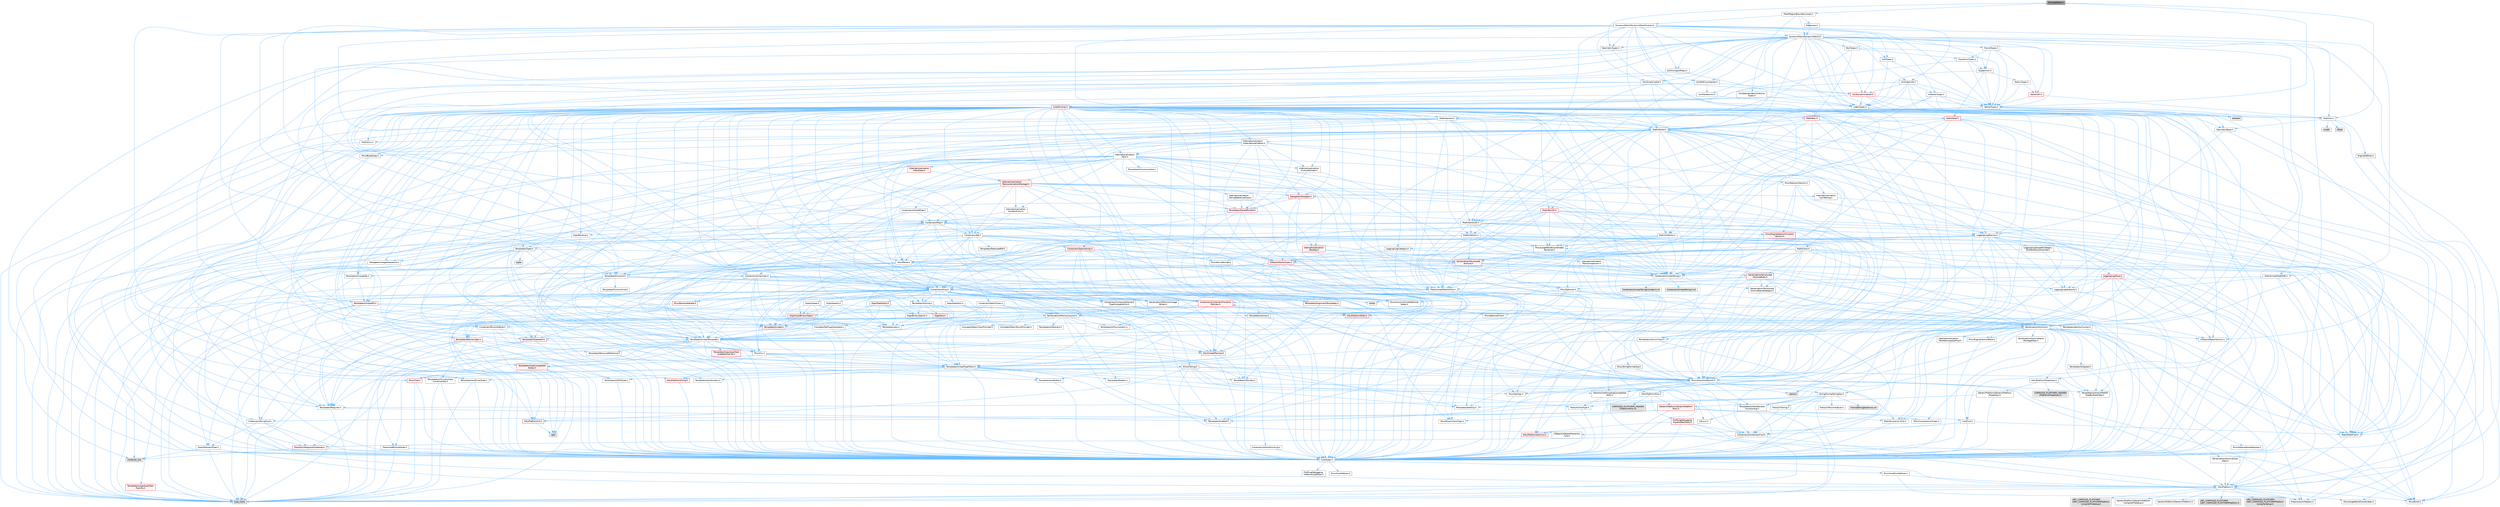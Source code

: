digraph "ExtrudeMesh.h"
{
 // INTERACTIVE_SVG=YES
 // LATEX_PDF_SIZE
  bgcolor="transparent";
  edge [fontname=Helvetica,fontsize=10,labelfontname=Helvetica,labelfontsize=10];
  node [fontname=Helvetica,fontsize=10,shape=box,height=0.2,width=0.4];
  Node1 [id="Node000001",label="ExtrudeMesh.h",height=0.2,width=0.4,color="gray40", fillcolor="grey60", style="filled", fontcolor="black",tooltip=" "];
  Node1 -> Node2 [id="edge1_Node000001_Node000002",color="steelblue1",style="solid",tooltip=" "];
  Node2 [id="Node000002",label="MathUtil.h",height=0.2,width=0.4,color="grey40", fillcolor="white", style="filled",URL="$d4/d5b/MathUtil_8h.html",tooltip=" "];
  Node2 -> Node3 [id="edge2_Node000002_Node000003",color="steelblue1",style="solid",tooltip=" "];
  Node3 [id="Node000003",label="GeometryBase.h",height=0.2,width=0.4,color="grey40", fillcolor="white", style="filled",URL="$d5/d5e/GeometryBase_8h.html",tooltip=" "];
  Node3 -> Node4 [id="edge3_Node000003_Node000004",color="steelblue1",style="solid",tooltip=" "];
  Node4 [id="Node000004",label="CoreTypes.h",height=0.2,width=0.4,color="grey40", fillcolor="white", style="filled",URL="$dc/dec/CoreTypes_8h.html",tooltip=" "];
  Node4 -> Node5 [id="edge4_Node000004_Node000005",color="steelblue1",style="solid",tooltip=" "];
  Node5 [id="Node000005",label="HAL/Platform.h",height=0.2,width=0.4,color="grey40", fillcolor="white", style="filled",URL="$d9/dd0/Platform_8h.html",tooltip=" "];
  Node5 -> Node6 [id="edge5_Node000005_Node000006",color="steelblue1",style="solid",tooltip=" "];
  Node6 [id="Node000006",label="Misc/Build.h",height=0.2,width=0.4,color="grey40", fillcolor="white", style="filled",URL="$d3/dbb/Build_8h.html",tooltip=" "];
  Node5 -> Node7 [id="edge6_Node000005_Node000007",color="steelblue1",style="solid",tooltip=" "];
  Node7 [id="Node000007",label="Misc/LargeWorldCoordinates.h",height=0.2,width=0.4,color="grey40", fillcolor="white", style="filled",URL="$d2/dcb/LargeWorldCoordinates_8h.html",tooltip=" "];
  Node5 -> Node8 [id="edge7_Node000005_Node000008",color="steelblue1",style="solid",tooltip=" "];
  Node8 [id="Node000008",label="type_traits",height=0.2,width=0.4,color="grey60", fillcolor="#E0E0E0", style="filled",tooltip=" "];
  Node5 -> Node9 [id="edge8_Node000005_Node000009",color="steelblue1",style="solid",tooltip=" "];
  Node9 [id="Node000009",label="PreprocessorHelpers.h",height=0.2,width=0.4,color="grey40", fillcolor="white", style="filled",URL="$db/ddb/PreprocessorHelpers_8h.html",tooltip=" "];
  Node5 -> Node10 [id="edge9_Node000005_Node000010",color="steelblue1",style="solid",tooltip=" "];
  Node10 [id="Node000010",label="UBT_COMPILED_PLATFORM\l/UBT_COMPILED_PLATFORMPlatform\lCompilerPreSetup.h",height=0.2,width=0.4,color="grey60", fillcolor="#E0E0E0", style="filled",tooltip=" "];
  Node5 -> Node11 [id="edge10_Node000005_Node000011",color="steelblue1",style="solid",tooltip=" "];
  Node11 [id="Node000011",label="GenericPlatform/GenericPlatform\lCompilerPreSetup.h",height=0.2,width=0.4,color="grey40", fillcolor="white", style="filled",URL="$d9/dc8/GenericPlatformCompilerPreSetup_8h.html",tooltip=" "];
  Node5 -> Node12 [id="edge11_Node000005_Node000012",color="steelblue1",style="solid",tooltip=" "];
  Node12 [id="Node000012",label="GenericPlatform/GenericPlatform.h",height=0.2,width=0.4,color="grey40", fillcolor="white", style="filled",URL="$d6/d84/GenericPlatform_8h.html",tooltip=" "];
  Node5 -> Node13 [id="edge12_Node000005_Node000013",color="steelblue1",style="solid",tooltip=" "];
  Node13 [id="Node000013",label="UBT_COMPILED_PLATFORM\l/UBT_COMPILED_PLATFORMPlatform.h",height=0.2,width=0.4,color="grey60", fillcolor="#E0E0E0", style="filled",tooltip=" "];
  Node5 -> Node14 [id="edge13_Node000005_Node000014",color="steelblue1",style="solid",tooltip=" "];
  Node14 [id="Node000014",label="UBT_COMPILED_PLATFORM\l/UBT_COMPILED_PLATFORMPlatform\lCompilerSetup.h",height=0.2,width=0.4,color="grey60", fillcolor="#E0E0E0", style="filled",tooltip=" "];
  Node4 -> Node15 [id="edge14_Node000004_Node000015",color="steelblue1",style="solid",tooltip=" "];
  Node15 [id="Node000015",label="ProfilingDebugging\l/UMemoryDefines.h",height=0.2,width=0.4,color="grey40", fillcolor="white", style="filled",URL="$d2/da2/UMemoryDefines_8h.html",tooltip=" "];
  Node4 -> Node16 [id="edge15_Node000004_Node000016",color="steelblue1",style="solid",tooltip=" "];
  Node16 [id="Node000016",label="Misc/CoreMiscDefines.h",height=0.2,width=0.4,color="grey40", fillcolor="white", style="filled",URL="$da/d38/CoreMiscDefines_8h.html",tooltip=" "];
  Node16 -> Node5 [id="edge16_Node000016_Node000005",color="steelblue1",style="solid",tooltip=" "];
  Node16 -> Node9 [id="edge17_Node000016_Node000009",color="steelblue1",style="solid",tooltip=" "];
  Node4 -> Node17 [id="edge18_Node000004_Node000017",color="steelblue1",style="solid",tooltip=" "];
  Node17 [id="Node000017",label="Misc/CoreDefines.h",height=0.2,width=0.4,color="grey40", fillcolor="white", style="filled",URL="$d3/dd2/CoreDefines_8h.html",tooltip=" "];
  Node3 -> Node18 [id="edge19_Node000003_Node000018",color="steelblue1",style="solid",tooltip=" "];
  Node18 [id="Node000018",label="Logging/LogMacros.h",height=0.2,width=0.4,color="grey40", fillcolor="white", style="filled",URL="$d0/d16/LogMacros_8h.html",tooltip=" "];
  Node18 -> Node19 [id="edge20_Node000018_Node000019",color="steelblue1",style="solid",tooltip=" "];
  Node19 [id="Node000019",label="Containers/UnrealString.h",height=0.2,width=0.4,color="grey40", fillcolor="white", style="filled",URL="$d5/dba/UnrealString_8h.html",tooltip=" "];
  Node19 -> Node20 [id="edge21_Node000019_Node000020",color="steelblue1",style="solid",tooltip=" "];
  Node20 [id="Node000020",label="Containers/UnrealStringIncludes.h.inl",height=0.2,width=0.4,color="grey60", fillcolor="#E0E0E0", style="filled",tooltip=" "];
  Node19 -> Node21 [id="edge22_Node000019_Node000021",color="steelblue1",style="solid",tooltip=" "];
  Node21 [id="Node000021",label="Containers/UnrealString.h.inl",height=0.2,width=0.4,color="grey60", fillcolor="#E0E0E0", style="filled",tooltip=" "];
  Node19 -> Node22 [id="edge23_Node000019_Node000022",color="steelblue1",style="solid",tooltip=" "];
  Node22 [id="Node000022",label="Misc/StringFormatArg.h",height=0.2,width=0.4,color="grey40", fillcolor="white", style="filled",URL="$d2/d16/StringFormatArg_8h.html",tooltip=" "];
  Node22 -> Node23 [id="edge24_Node000022_Node000023",color="steelblue1",style="solid",tooltip=" "];
  Node23 [id="Node000023",label="Containers/ContainersFwd.h",height=0.2,width=0.4,color="grey40", fillcolor="white", style="filled",URL="$d4/d0a/ContainersFwd_8h.html",tooltip=" "];
  Node23 -> Node5 [id="edge25_Node000023_Node000005",color="steelblue1",style="solid",tooltip=" "];
  Node23 -> Node4 [id="edge26_Node000023_Node000004",color="steelblue1",style="solid",tooltip=" "];
  Node23 -> Node24 [id="edge27_Node000023_Node000024",color="steelblue1",style="solid",tooltip=" "];
  Node24 [id="Node000024",label="Traits/IsContiguousContainer.h",height=0.2,width=0.4,color="red", fillcolor="#FFF0F0", style="filled",URL="$d5/d3c/IsContiguousContainer_8h.html",tooltip=" "];
  Node24 -> Node4 [id="edge28_Node000024_Node000004",color="steelblue1",style="solid",tooltip=" "];
  Node24 -> Node26 [id="edge29_Node000024_Node000026",color="steelblue1",style="solid",tooltip=" "];
  Node26 [id="Node000026",label="initializer_list",height=0.2,width=0.4,color="grey60", fillcolor="#E0E0E0", style="filled",tooltip=" "];
  Node18 -> Node4 [id="edge30_Node000018_Node000004",color="steelblue1",style="solid",tooltip=" "];
  Node18 -> Node9 [id="edge31_Node000018_Node000009",color="steelblue1",style="solid",tooltip=" "];
  Node18 -> Node27 [id="edge32_Node000018_Node000027",color="steelblue1",style="solid",tooltip=" "];
  Node27 [id="Node000027",label="Logging/LogCategory.h",height=0.2,width=0.4,color="grey40", fillcolor="white", style="filled",URL="$d9/d36/LogCategory_8h.html",tooltip=" "];
  Node27 -> Node4 [id="edge33_Node000027_Node000004",color="steelblue1",style="solid",tooltip=" "];
  Node27 -> Node28 [id="edge34_Node000027_Node000028",color="steelblue1",style="solid",tooltip=" "];
  Node28 [id="Node000028",label="Logging/LogVerbosity.h",height=0.2,width=0.4,color="grey40", fillcolor="white", style="filled",URL="$d2/d8f/LogVerbosity_8h.html",tooltip=" "];
  Node28 -> Node4 [id="edge35_Node000028_Node000004",color="steelblue1",style="solid",tooltip=" "];
  Node27 -> Node29 [id="edge36_Node000027_Node000029",color="steelblue1",style="solid",tooltip=" "];
  Node29 [id="Node000029",label="UObject/NameTypes.h",height=0.2,width=0.4,color="red", fillcolor="#FFF0F0", style="filled",URL="$d6/d35/NameTypes_8h.html",tooltip=" "];
  Node29 -> Node4 [id="edge37_Node000029_Node000004",color="steelblue1",style="solid",tooltip=" "];
  Node29 -> Node30 [id="edge38_Node000029_Node000030",color="steelblue1",style="solid",tooltip=" "];
  Node30 [id="Node000030",label="Misc/AssertionMacros.h",height=0.2,width=0.4,color="grey40", fillcolor="white", style="filled",URL="$d0/dfa/AssertionMacros_8h.html",tooltip=" "];
  Node30 -> Node4 [id="edge39_Node000030_Node000004",color="steelblue1",style="solid",tooltip=" "];
  Node30 -> Node5 [id="edge40_Node000030_Node000005",color="steelblue1",style="solid",tooltip=" "];
  Node30 -> Node31 [id="edge41_Node000030_Node000031",color="steelblue1",style="solid",tooltip=" "];
  Node31 [id="Node000031",label="HAL/PlatformMisc.h",height=0.2,width=0.4,color="grey40", fillcolor="white", style="filled",URL="$d0/df5/PlatformMisc_8h.html",tooltip=" "];
  Node31 -> Node4 [id="edge42_Node000031_Node000004",color="steelblue1",style="solid",tooltip=" "];
  Node31 -> Node32 [id="edge43_Node000031_Node000032",color="steelblue1",style="solid",tooltip=" "];
  Node32 [id="Node000032",label="GenericPlatform/GenericPlatform\lMisc.h",height=0.2,width=0.4,color="red", fillcolor="#FFF0F0", style="filled",URL="$db/d9a/GenericPlatformMisc_8h.html",tooltip=" "];
  Node32 -> Node33 [id="edge44_Node000032_Node000033",color="steelblue1",style="solid",tooltip=" "];
  Node33 [id="Node000033",label="Containers/StringFwd.h",height=0.2,width=0.4,color="grey40", fillcolor="white", style="filled",URL="$df/d37/StringFwd_8h.html",tooltip=" "];
  Node33 -> Node4 [id="edge45_Node000033_Node000004",color="steelblue1",style="solid",tooltip=" "];
  Node33 -> Node34 [id="edge46_Node000033_Node000034",color="steelblue1",style="solid",tooltip=" "];
  Node34 [id="Node000034",label="Traits/ElementType.h",height=0.2,width=0.4,color="grey40", fillcolor="white", style="filled",URL="$d5/d4f/ElementType_8h.html",tooltip=" "];
  Node34 -> Node5 [id="edge47_Node000034_Node000005",color="steelblue1",style="solid",tooltip=" "];
  Node34 -> Node26 [id="edge48_Node000034_Node000026",color="steelblue1",style="solid",tooltip=" "];
  Node34 -> Node8 [id="edge49_Node000034_Node000008",color="steelblue1",style="solid",tooltip=" "];
  Node33 -> Node24 [id="edge50_Node000033_Node000024",color="steelblue1",style="solid",tooltip=" "];
  Node32 -> Node35 [id="edge51_Node000032_Node000035",color="steelblue1",style="solid",tooltip=" "];
  Node35 [id="Node000035",label="CoreFwd.h",height=0.2,width=0.4,color="grey40", fillcolor="white", style="filled",URL="$d1/d1e/CoreFwd_8h.html",tooltip=" "];
  Node35 -> Node4 [id="edge52_Node000035_Node000004",color="steelblue1",style="solid",tooltip=" "];
  Node35 -> Node23 [id="edge53_Node000035_Node000023",color="steelblue1",style="solid",tooltip=" "];
  Node35 -> Node36 [id="edge54_Node000035_Node000036",color="steelblue1",style="solid",tooltip=" "];
  Node36 [id="Node000036",label="Math/MathFwd.h",height=0.2,width=0.4,color="grey40", fillcolor="white", style="filled",URL="$d2/d10/MathFwd_8h.html",tooltip=" "];
  Node36 -> Node5 [id="edge55_Node000036_Node000005",color="steelblue1",style="solid",tooltip=" "];
  Node35 -> Node37 [id="edge56_Node000035_Node000037",color="steelblue1",style="solid",tooltip=" "];
  Node37 [id="Node000037",label="UObject/UObjectHierarchy\lFwd.h",height=0.2,width=0.4,color="grey40", fillcolor="white", style="filled",URL="$d3/d13/UObjectHierarchyFwd_8h.html",tooltip=" "];
  Node32 -> Node4 [id="edge57_Node000032_Node000004",color="steelblue1",style="solid",tooltip=" "];
  Node32 -> Node39 [id="edge58_Node000032_Node000039",color="steelblue1",style="solid",tooltip=" "];
  Node39 [id="Node000039",label="HAL/PlatformCrt.h",height=0.2,width=0.4,color="red", fillcolor="#FFF0F0", style="filled",URL="$d8/d75/PlatformCrt_8h.html",tooltip=" "];
  Node39 -> Node40 [id="edge59_Node000039_Node000040",color="steelblue1",style="solid",tooltip=" "];
  Node40 [id="Node000040",label="new",height=0.2,width=0.4,color="grey60", fillcolor="#E0E0E0", style="filled",tooltip=" "];
  Node32 -> Node49 [id="edge60_Node000032_Node000049",color="steelblue1",style="solid",tooltip=" "];
  Node49 [id="Node000049",label="Math/NumericLimits.h",height=0.2,width=0.4,color="grey40", fillcolor="white", style="filled",URL="$df/d1b/NumericLimits_8h.html",tooltip=" "];
  Node49 -> Node4 [id="edge61_Node000049_Node000004",color="steelblue1",style="solid",tooltip=" "];
  Node32 -> Node50 [id="edge62_Node000032_Node000050",color="steelblue1",style="solid",tooltip=" "];
  Node50 [id="Node000050",label="Misc/CompressionFlags.h",height=0.2,width=0.4,color="grey40", fillcolor="white", style="filled",URL="$d9/d76/CompressionFlags_8h.html",tooltip=" "];
  Node32 -> Node51 [id="edge63_Node000032_Node000051",color="steelblue1",style="solid",tooltip=" "];
  Node51 [id="Node000051",label="Misc/EnumClassFlags.h",height=0.2,width=0.4,color="grey40", fillcolor="white", style="filled",URL="$d8/de7/EnumClassFlags_8h.html",tooltip=" "];
  Node31 -> Node54 [id="edge64_Node000031_Node000054",color="steelblue1",style="solid",tooltip=" "];
  Node54 [id="Node000054",label="COMPILED_PLATFORM_HEADER\l(PlatformMisc.h)",height=0.2,width=0.4,color="grey60", fillcolor="#E0E0E0", style="filled",tooltip=" "];
  Node31 -> Node55 [id="edge65_Node000031_Node000055",color="steelblue1",style="solid",tooltip=" "];
  Node55 [id="Node000055",label="ProfilingDebugging\l/CpuProfilerTrace.h",height=0.2,width=0.4,color="red", fillcolor="#FFF0F0", style="filled",URL="$da/dcb/CpuProfilerTrace_8h.html",tooltip=" "];
  Node55 -> Node4 [id="edge66_Node000055_Node000004",color="steelblue1",style="solid",tooltip=" "];
  Node55 -> Node23 [id="edge67_Node000055_Node000023",color="steelblue1",style="solid",tooltip=" "];
  Node55 -> Node56 [id="edge68_Node000055_Node000056",color="steelblue1",style="solid",tooltip=" "];
  Node56 [id="Node000056",label="HAL/PlatformAtomics.h",height=0.2,width=0.4,color="red", fillcolor="#FFF0F0", style="filled",URL="$d3/d36/PlatformAtomics_8h.html",tooltip=" "];
  Node56 -> Node4 [id="edge69_Node000056_Node000004",color="steelblue1",style="solid",tooltip=" "];
  Node55 -> Node9 [id="edge70_Node000055_Node000009",color="steelblue1",style="solid",tooltip=" "];
  Node55 -> Node6 [id="edge71_Node000055_Node000006",color="steelblue1",style="solid",tooltip=" "];
  Node30 -> Node9 [id="edge72_Node000030_Node000009",color="steelblue1",style="solid",tooltip=" "];
  Node30 -> Node63 [id="edge73_Node000030_Node000063",color="steelblue1",style="solid",tooltip=" "];
  Node63 [id="Node000063",label="Templates/EnableIf.h",height=0.2,width=0.4,color="grey40", fillcolor="white", style="filled",URL="$d7/d60/EnableIf_8h.html",tooltip=" "];
  Node63 -> Node4 [id="edge74_Node000063_Node000004",color="steelblue1",style="solid",tooltip=" "];
  Node30 -> Node64 [id="edge75_Node000030_Node000064",color="steelblue1",style="solid",tooltip=" "];
  Node64 [id="Node000064",label="Templates/IsArrayOrRefOf\lTypeByPredicate.h",height=0.2,width=0.4,color="grey40", fillcolor="white", style="filled",URL="$d6/da1/IsArrayOrRefOfTypeByPredicate_8h.html",tooltip=" "];
  Node64 -> Node4 [id="edge76_Node000064_Node000004",color="steelblue1",style="solid",tooltip=" "];
  Node30 -> Node65 [id="edge77_Node000030_Node000065",color="steelblue1",style="solid",tooltip=" "];
  Node65 [id="Node000065",label="Templates/IsValidVariadic\lFunctionArg.h",height=0.2,width=0.4,color="grey40", fillcolor="white", style="filled",URL="$d0/dc8/IsValidVariadicFunctionArg_8h.html",tooltip=" "];
  Node65 -> Node4 [id="edge78_Node000065_Node000004",color="steelblue1",style="solid",tooltip=" "];
  Node65 -> Node66 [id="edge79_Node000065_Node000066",color="steelblue1",style="solid",tooltip=" "];
  Node66 [id="Node000066",label="IsEnum.h",height=0.2,width=0.4,color="grey40", fillcolor="white", style="filled",URL="$d4/de5/IsEnum_8h.html",tooltip=" "];
  Node65 -> Node8 [id="edge80_Node000065_Node000008",color="steelblue1",style="solid",tooltip=" "];
  Node30 -> Node67 [id="edge81_Node000030_Node000067",color="steelblue1",style="solid",tooltip=" "];
  Node67 [id="Node000067",label="Traits/IsCharEncodingCompatible\lWith.h",height=0.2,width=0.4,color="grey40", fillcolor="white", style="filled",URL="$df/dd1/IsCharEncodingCompatibleWith_8h.html",tooltip=" "];
  Node67 -> Node8 [id="edge82_Node000067_Node000008",color="steelblue1",style="solid",tooltip=" "];
  Node67 -> Node68 [id="edge83_Node000067_Node000068",color="steelblue1",style="solid",tooltip=" "];
  Node68 [id="Node000068",label="Traits/IsCharType.h",height=0.2,width=0.4,color="grey40", fillcolor="white", style="filled",URL="$db/d51/IsCharType_8h.html",tooltip=" "];
  Node68 -> Node4 [id="edge84_Node000068_Node000004",color="steelblue1",style="solid",tooltip=" "];
  Node30 -> Node69 [id="edge85_Node000030_Node000069",color="steelblue1",style="solid",tooltip=" "];
  Node69 [id="Node000069",label="Misc/VarArgs.h",height=0.2,width=0.4,color="grey40", fillcolor="white", style="filled",URL="$d5/d6f/VarArgs_8h.html",tooltip=" "];
  Node69 -> Node4 [id="edge86_Node000069_Node000004",color="steelblue1",style="solid",tooltip=" "];
  Node30 -> Node70 [id="edge87_Node000030_Node000070",color="steelblue1",style="solid",tooltip=" "];
  Node70 [id="Node000070",label="String/FormatStringSan.h",height=0.2,width=0.4,color="grey40", fillcolor="white", style="filled",URL="$d3/d8b/FormatStringSan_8h.html",tooltip=" "];
  Node70 -> Node8 [id="edge88_Node000070_Node000008",color="steelblue1",style="solid",tooltip=" "];
  Node70 -> Node4 [id="edge89_Node000070_Node000004",color="steelblue1",style="solid",tooltip=" "];
  Node70 -> Node71 [id="edge90_Node000070_Node000071",color="steelblue1",style="solid",tooltip=" "];
  Node71 [id="Node000071",label="Templates/Requires.h",height=0.2,width=0.4,color="grey40", fillcolor="white", style="filled",URL="$dc/d96/Requires_8h.html",tooltip=" "];
  Node71 -> Node63 [id="edge91_Node000071_Node000063",color="steelblue1",style="solid",tooltip=" "];
  Node71 -> Node8 [id="edge92_Node000071_Node000008",color="steelblue1",style="solid",tooltip=" "];
  Node70 -> Node72 [id="edge93_Node000070_Node000072",color="steelblue1",style="solid",tooltip=" "];
  Node72 [id="Node000072",label="Templates/Identity.h",height=0.2,width=0.4,color="grey40", fillcolor="white", style="filled",URL="$d0/dd5/Identity_8h.html",tooltip=" "];
  Node70 -> Node65 [id="edge94_Node000070_Node000065",color="steelblue1",style="solid",tooltip=" "];
  Node70 -> Node68 [id="edge95_Node000070_Node000068",color="steelblue1",style="solid",tooltip=" "];
  Node70 -> Node73 [id="edge96_Node000070_Node000073",color="steelblue1",style="solid",tooltip=" "];
  Node73 [id="Node000073",label="Traits/IsTEnumAsByte.h",height=0.2,width=0.4,color="grey40", fillcolor="white", style="filled",URL="$d1/de6/IsTEnumAsByte_8h.html",tooltip=" "];
  Node70 -> Node74 [id="edge97_Node000070_Node000074",color="steelblue1",style="solid",tooltip=" "];
  Node74 [id="Node000074",label="Traits/IsTString.h",height=0.2,width=0.4,color="grey40", fillcolor="white", style="filled",URL="$d0/df8/IsTString_8h.html",tooltip=" "];
  Node74 -> Node23 [id="edge98_Node000074_Node000023",color="steelblue1",style="solid",tooltip=" "];
  Node70 -> Node23 [id="edge99_Node000070_Node000023",color="steelblue1",style="solid",tooltip=" "];
  Node70 -> Node75 [id="edge100_Node000070_Node000075",color="steelblue1",style="solid",tooltip=" "];
  Node75 [id="Node000075",label="FormatStringSanErrors.inl",height=0.2,width=0.4,color="grey60", fillcolor="#E0E0E0", style="filled",tooltip=" "];
  Node30 -> Node76 [id="edge101_Node000030_Node000076",color="steelblue1",style="solid",tooltip=" "];
  Node76 [id="Node000076",label="atomic",height=0.2,width=0.4,color="grey60", fillcolor="#E0E0E0", style="filled",tooltip=" "];
  Node29 -> Node77 [id="edge102_Node000029_Node000077",color="steelblue1",style="solid",tooltip=" "];
  Node77 [id="Node000077",label="HAL/UnrealMemory.h",height=0.2,width=0.4,color="red", fillcolor="#FFF0F0", style="filled",URL="$d9/d96/UnrealMemory_8h.html",tooltip=" "];
  Node77 -> Node4 [id="edge103_Node000077_Node000004",color="steelblue1",style="solid",tooltip=" "];
  Node77 -> Node96 [id="edge104_Node000077_Node000096",color="steelblue1",style="solid",tooltip=" "];
  Node96 [id="Node000096",label="Templates/IsPointer.h",height=0.2,width=0.4,color="grey40", fillcolor="white", style="filled",URL="$d7/d05/IsPointer_8h.html",tooltip=" "];
  Node96 -> Node4 [id="edge105_Node000096_Node000004",color="steelblue1",style="solid",tooltip=" "];
  Node29 -> Node97 [id="edge106_Node000029_Node000097",color="steelblue1",style="solid",tooltip=" "];
  Node97 [id="Node000097",label="Templates/UnrealTypeTraits.h",height=0.2,width=0.4,color="grey40", fillcolor="white", style="filled",URL="$d2/d2d/UnrealTypeTraits_8h.html",tooltip=" "];
  Node97 -> Node4 [id="edge107_Node000097_Node000004",color="steelblue1",style="solid",tooltip=" "];
  Node97 -> Node96 [id="edge108_Node000097_Node000096",color="steelblue1",style="solid",tooltip=" "];
  Node97 -> Node30 [id="edge109_Node000097_Node000030",color="steelblue1",style="solid",tooltip=" "];
  Node97 -> Node89 [id="edge110_Node000097_Node000089",color="steelblue1",style="solid",tooltip=" "];
  Node89 [id="Node000089",label="Templates/AndOrNot.h",height=0.2,width=0.4,color="grey40", fillcolor="white", style="filled",URL="$db/d0a/AndOrNot_8h.html",tooltip=" "];
  Node89 -> Node4 [id="edge111_Node000089_Node000004",color="steelblue1",style="solid",tooltip=" "];
  Node97 -> Node63 [id="edge112_Node000097_Node000063",color="steelblue1",style="solid",tooltip=" "];
  Node97 -> Node98 [id="edge113_Node000097_Node000098",color="steelblue1",style="solid",tooltip=" "];
  Node98 [id="Node000098",label="Templates/IsArithmetic.h",height=0.2,width=0.4,color="grey40", fillcolor="white", style="filled",URL="$d2/d5d/IsArithmetic_8h.html",tooltip=" "];
  Node98 -> Node4 [id="edge114_Node000098_Node000004",color="steelblue1",style="solid",tooltip=" "];
  Node97 -> Node66 [id="edge115_Node000097_Node000066",color="steelblue1",style="solid",tooltip=" "];
  Node97 -> Node99 [id="edge116_Node000097_Node000099",color="steelblue1",style="solid",tooltip=" "];
  Node99 [id="Node000099",label="Templates/Models.h",height=0.2,width=0.4,color="grey40", fillcolor="white", style="filled",URL="$d3/d0c/Models_8h.html",tooltip=" "];
  Node99 -> Node72 [id="edge117_Node000099_Node000072",color="steelblue1",style="solid",tooltip=" "];
  Node97 -> Node100 [id="edge118_Node000097_Node000100",color="steelblue1",style="solid",tooltip=" "];
  Node100 [id="Node000100",label="Templates/IsPODType.h",height=0.2,width=0.4,color="grey40", fillcolor="white", style="filled",URL="$d7/db1/IsPODType_8h.html",tooltip=" "];
  Node100 -> Node4 [id="edge119_Node000100_Node000004",color="steelblue1",style="solid",tooltip=" "];
  Node97 -> Node101 [id="edge120_Node000097_Node000101",color="steelblue1",style="solid",tooltip=" "];
  Node101 [id="Node000101",label="Templates/IsUECoreType.h",height=0.2,width=0.4,color="grey40", fillcolor="white", style="filled",URL="$d1/db8/IsUECoreType_8h.html",tooltip=" "];
  Node101 -> Node4 [id="edge121_Node000101_Node000004",color="steelblue1",style="solid",tooltip=" "];
  Node101 -> Node8 [id="edge122_Node000101_Node000008",color="steelblue1",style="solid",tooltip=" "];
  Node97 -> Node90 [id="edge123_Node000097_Node000090",color="steelblue1",style="solid",tooltip=" "];
  Node90 [id="Node000090",label="Templates/IsTriviallyCopy\lConstructible.h",height=0.2,width=0.4,color="grey40", fillcolor="white", style="filled",URL="$d3/d78/IsTriviallyCopyConstructible_8h.html",tooltip=" "];
  Node90 -> Node4 [id="edge124_Node000090_Node000004",color="steelblue1",style="solid",tooltip=" "];
  Node90 -> Node8 [id="edge125_Node000090_Node000008",color="steelblue1",style="solid",tooltip=" "];
  Node29 -> Node102 [id="edge126_Node000029_Node000102",color="steelblue1",style="solid",tooltip=" "];
  Node102 [id="Node000102",label="Templates/UnrealTemplate.h",height=0.2,width=0.4,color="grey40", fillcolor="white", style="filled",URL="$d4/d24/UnrealTemplate_8h.html",tooltip=" "];
  Node102 -> Node4 [id="edge127_Node000102_Node000004",color="steelblue1",style="solid",tooltip=" "];
  Node102 -> Node96 [id="edge128_Node000102_Node000096",color="steelblue1",style="solid",tooltip=" "];
  Node102 -> Node77 [id="edge129_Node000102_Node000077",color="steelblue1",style="solid",tooltip=" "];
  Node102 -> Node103 [id="edge130_Node000102_Node000103",color="steelblue1",style="solid",tooltip=" "];
  Node103 [id="Node000103",label="Templates/CopyQualifiers\lAndRefsFromTo.h",height=0.2,width=0.4,color="red", fillcolor="#FFF0F0", style="filled",URL="$d3/db3/CopyQualifiersAndRefsFromTo_8h.html",tooltip=" "];
  Node102 -> Node97 [id="edge131_Node000102_Node000097",color="steelblue1",style="solid",tooltip=" "];
  Node102 -> Node105 [id="edge132_Node000102_Node000105",color="steelblue1",style="solid",tooltip=" "];
  Node105 [id="Node000105",label="Templates/RemoveReference.h",height=0.2,width=0.4,color="grey40", fillcolor="white", style="filled",URL="$da/dbe/RemoveReference_8h.html",tooltip=" "];
  Node105 -> Node4 [id="edge133_Node000105_Node000004",color="steelblue1",style="solid",tooltip=" "];
  Node102 -> Node71 [id="edge134_Node000102_Node000071",color="steelblue1",style="solid",tooltip=" "];
  Node102 -> Node106 [id="edge135_Node000102_Node000106",color="steelblue1",style="solid",tooltip=" "];
  Node106 [id="Node000106",label="Templates/TypeCompatible\lBytes.h",height=0.2,width=0.4,color="red", fillcolor="#FFF0F0", style="filled",URL="$df/d0a/TypeCompatibleBytes_8h.html",tooltip=" "];
  Node106 -> Node4 [id="edge136_Node000106_Node000004",color="steelblue1",style="solid",tooltip=" "];
  Node106 -> Node40 [id="edge137_Node000106_Node000040",color="steelblue1",style="solid",tooltip=" "];
  Node106 -> Node8 [id="edge138_Node000106_Node000008",color="steelblue1",style="solid",tooltip=" "];
  Node102 -> Node72 [id="edge139_Node000102_Node000072",color="steelblue1",style="solid",tooltip=" "];
  Node102 -> Node24 [id="edge140_Node000102_Node000024",color="steelblue1",style="solid",tooltip=" "];
  Node102 -> Node107 [id="edge141_Node000102_Node000107",color="steelblue1",style="solid",tooltip=" "];
  Node107 [id="Node000107",label="Traits/UseBitwiseSwap.h",height=0.2,width=0.4,color="grey40", fillcolor="white", style="filled",URL="$db/df3/UseBitwiseSwap_8h.html",tooltip=" "];
  Node107 -> Node4 [id="edge142_Node000107_Node000004",color="steelblue1",style="solid",tooltip=" "];
  Node107 -> Node8 [id="edge143_Node000107_Node000008",color="steelblue1",style="solid",tooltip=" "];
  Node102 -> Node8 [id="edge144_Node000102_Node000008",color="steelblue1",style="solid",tooltip=" "];
  Node29 -> Node19 [id="edge145_Node000029_Node000019",color="steelblue1",style="solid",tooltip=" "];
  Node29 -> Node33 [id="edge146_Node000029_Node000033",color="steelblue1",style="solid",tooltip=" "];
  Node29 -> Node142 [id="edge147_Node000029_Node000142",color="steelblue1",style="solid",tooltip=" "];
  Node142 [id="Node000142",label="Serialization/MemoryLayout.h",height=0.2,width=0.4,color="grey40", fillcolor="white", style="filled",URL="$d7/d66/MemoryLayout_8h.html",tooltip=" "];
  Node142 -> Node143 [id="edge148_Node000142_Node000143",color="steelblue1",style="solid",tooltip=" "];
  Node143 [id="Node000143",label="Concepts/StaticClassProvider.h",height=0.2,width=0.4,color="grey40", fillcolor="white", style="filled",URL="$dd/d83/StaticClassProvider_8h.html",tooltip=" "];
  Node142 -> Node144 [id="edge149_Node000142_Node000144",color="steelblue1",style="solid",tooltip=" "];
  Node144 [id="Node000144",label="Concepts/StaticStructProvider.h",height=0.2,width=0.4,color="grey40", fillcolor="white", style="filled",URL="$d5/d77/StaticStructProvider_8h.html",tooltip=" "];
  Node142 -> Node145 [id="edge150_Node000142_Node000145",color="steelblue1",style="solid",tooltip=" "];
  Node145 [id="Node000145",label="Containers/EnumAsByte.h",height=0.2,width=0.4,color="grey40", fillcolor="white", style="filled",URL="$d6/d9a/EnumAsByte_8h.html",tooltip=" "];
  Node145 -> Node4 [id="edge151_Node000145_Node000004",color="steelblue1",style="solid",tooltip=" "];
  Node145 -> Node100 [id="edge152_Node000145_Node000100",color="steelblue1",style="solid",tooltip=" "];
  Node145 -> Node146 [id="edge153_Node000145_Node000146",color="steelblue1",style="solid",tooltip=" "];
  Node146 [id="Node000146",label="Templates/TypeHash.h",height=0.2,width=0.4,color="red", fillcolor="#FFF0F0", style="filled",URL="$d1/d62/TypeHash_8h.html",tooltip=" "];
  Node146 -> Node4 [id="edge154_Node000146_Node000004",color="steelblue1",style="solid",tooltip=" "];
  Node146 -> Node71 [id="edge155_Node000146_Node000071",color="steelblue1",style="solid",tooltip=" "];
  Node146 -> Node147 [id="edge156_Node000146_Node000147",color="steelblue1",style="solid",tooltip=" "];
  Node147 [id="Node000147",label="Misc/Crc.h",height=0.2,width=0.4,color="grey40", fillcolor="white", style="filled",URL="$d4/dd2/Crc_8h.html",tooltip=" "];
  Node147 -> Node4 [id="edge157_Node000147_Node000004",color="steelblue1",style="solid",tooltip=" "];
  Node147 -> Node79 [id="edge158_Node000147_Node000079",color="steelblue1",style="solid",tooltip=" "];
  Node79 [id="Node000079",label="HAL/PlatformString.h",height=0.2,width=0.4,color="red", fillcolor="#FFF0F0", style="filled",URL="$db/db5/PlatformString_8h.html",tooltip=" "];
  Node79 -> Node4 [id="edge159_Node000079_Node000004",color="steelblue1",style="solid",tooltip=" "];
  Node147 -> Node30 [id="edge160_Node000147_Node000030",color="steelblue1",style="solid",tooltip=" "];
  Node147 -> Node148 [id="edge161_Node000147_Node000148",color="steelblue1",style="solid",tooltip=" "];
  Node148 [id="Node000148",label="Misc/CString.h",height=0.2,width=0.4,color="grey40", fillcolor="white", style="filled",URL="$d2/d49/CString_8h.html",tooltip=" "];
  Node148 -> Node4 [id="edge162_Node000148_Node000004",color="steelblue1",style="solid",tooltip=" "];
  Node148 -> Node39 [id="edge163_Node000148_Node000039",color="steelblue1",style="solid",tooltip=" "];
  Node148 -> Node79 [id="edge164_Node000148_Node000079",color="steelblue1",style="solid",tooltip=" "];
  Node148 -> Node30 [id="edge165_Node000148_Node000030",color="steelblue1",style="solid",tooltip=" "];
  Node148 -> Node149 [id="edge166_Node000148_Node000149",color="steelblue1",style="solid",tooltip=" "];
  Node149 [id="Node000149",label="Misc/Char.h",height=0.2,width=0.4,color="red", fillcolor="#FFF0F0", style="filled",URL="$d0/d58/Char_8h.html",tooltip=" "];
  Node149 -> Node4 [id="edge167_Node000149_Node000004",color="steelblue1",style="solid",tooltip=" "];
  Node149 -> Node8 [id="edge168_Node000149_Node000008",color="steelblue1",style="solid",tooltip=" "];
  Node148 -> Node69 [id="edge169_Node000148_Node000069",color="steelblue1",style="solid",tooltip=" "];
  Node148 -> Node64 [id="edge170_Node000148_Node000064",color="steelblue1",style="solid",tooltip=" "];
  Node148 -> Node65 [id="edge171_Node000148_Node000065",color="steelblue1",style="solid",tooltip=" "];
  Node148 -> Node67 [id="edge172_Node000148_Node000067",color="steelblue1",style="solid",tooltip=" "];
  Node147 -> Node149 [id="edge173_Node000147_Node000149",color="steelblue1",style="solid",tooltip=" "];
  Node147 -> Node97 [id="edge174_Node000147_Node000097",color="steelblue1",style="solid",tooltip=" "];
  Node147 -> Node68 [id="edge175_Node000147_Node000068",color="steelblue1",style="solid",tooltip=" "];
  Node146 -> Node8 [id="edge176_Node000146_Node000008",color="steelblue1",style="solid",tooltip=" "];
  Node142 -> Node33 [id="edge177_Node000142_Node000033",color="steelblue1",style="solid",tooltip=" "];
  Node142 -> Node77 [id="edge178_Node000142_Node000077",color="steelblue1",style="solid",tooltip=" "];
  Node142 -> Node153 [id="edge179_Node000142_Node000153",color="steelblue1",style="solid",tooltip=" "];
  Node153 [id="Node000153",label="Misc/DelayedAutoRegister.h",height=0.2,width=0.4,color="grey40", fillcolor="white", style="filled",URL="$d1/dda/DelayedAutoRegister_8h.html",tooltip=" "];
  Node153 -> Node5 [id="edge180_Node000153_Node000005",color="steelblue1",style="solid",tooltip=" "];
  Node142 -> Node63 [id="edge181_Node000142_Node000063",color="steelblue1",style="solid",tooltip=" "];
  Node142 -> Node154 [id="edge182_Node000142_Node000154",color="steelblue1",style="solid",tooltip=" "];
  Node154 [id="Node000154",label="Templates/IsAbstract.h",height=0.2,width=0.4,color="grey40", fillcolor="white", style="filled",URL="$d8/db7/IsAbstract_8h.html",tooltip=" "];
  Node142 -> Node122 [id="edge183_Node000142_Node000122",color="steelblue1",style="solid",tooltip=" "];
  Node122 [id="Node000122",label="Templates/IsPolymorphic.h",height=0.2,width=0.4,color="grey40", fillcolor="white", style="filled",URL="$dc/d20/IsPolymorphic_8h.html",tooltip=" "];
  Node142 -> Node99 [id="edge184_Node000142_Node000099",color="steelblue1",style="solid",tooltip=" "];
  Node142 -> Node102 [id="edge185_Node000142_Node000102",color="steelblue1",style="solid",tooltip=" "];
  Node29 -> Node125 [id="edge186_Node000029_Node000125",color="steelblue1",style="solid",tooltip=" "];
  Node125 [id="Node000125",label="Misc/IntrusiveUnsetOptional\lState.h",height=0.2,width=0.4,color="grey40", fillcolor="white", style="filled",URL="$d2/d0a/IntrusiveUnsetOptionalState_8h.html",tooltip=" "];
  Node125 -> Node126 [id="edge187_Node000125_Node000126",color="steelblue1",style="solid",tooltip=" "];
  Node126 [id="Node000126",label="Misc/OptionalFwd.h",height=0.2,width=0.4,color="grey40", fillcolor="white", style="filled",URL="$dc/d50/OptionalFwd_8h.html",tooltip=" "];
  Node18 -> Node184 [id="edge188_Node000018_Node000184",color="steelblue1",style="solid",tooltip=" "];
  Node184 [id="Node000184",label="Logging/LogScopedCategory\lAndVerbosityOverride.h",height=0.2,width=0.4,color="grey40", fillcolor="white", style="filled",URL="$de/dba/LogScopedCategoryAndVerbosityOverride_8h.html",tooltip=" "];
  Node184 -> Node4 [id="edge189_Node000184_Node000004",color="steelblue1",style="solid",tooltip=" "];
  Node184 -> Node28 [id="edge190_Node000184_Node000028",color="steelblue1",style="solid",tooltip=" "];
  Node184 -> Node29 [id="edge191_Node000184_Node000029",color="steelblue1",style="solid",tooltip=" "];
  Node18 -> Node185 [id="edge192_Node000018_Node000185",color="steelblue1",style="solid",tooltip=" "];
  Node185 [id="Node000185",label="Logging/LogTrace.h",height=0.2,width=0.4,color="red", fillcolor="#FFF0F0", style="filled",URL="$d5/d91/LogTrace_8h.html",tooltip=" "];
  Node185 -> Node4 [id="edge193_Node000185_Node000004",color="steelblue1",style="solid",tooltip=" "];
  Node185 -> Node124 [id="edge194_Node000185_Node000124",color="steelblue1",style="solid",tooltip=" "];
  Node124 [id="Node000124",label="Containers/Array.h",height=0.2,width=0.4,color="grey40", fillcolor="white", style="filled",URL="$df/dd0/Array_8h.html",tooltip=" "];
  Node124 -> Node4 [id="edge195_Node000124_Node000004",color="steelblue1",style="solid",tooltip=" "];
  Node124 -> Node30 [id="edge196_Node000124_Node000030",color="steelblue1",style="solid",tooltip=" "];
  Node124 -> Node125 [id="edge197_Node000124_Node000125",color="steelblue1",style="solid",tooltip=" "];
  Node124 -> Node127 [id="edge198_Node000124_Node000127",color="steelblue1",style="solid",tooltip=" "];
  Node127 [id="Node000127",label="Misc/ReverseIterate.h",height=0.2,width=0.4,color="red", fillcolor="#FFF0F0", style="filled",URL="$db/de3/ReverseIterate_8h.html",tooltip=" "];
  Node127 -> Node5 [id="edge199_Node000127_Node000005",color="steelblue1",style="solid",tooltip=" "];
  Node124 -> Node77 [id="edge200_Node000124_Node000077",color="steelblue1",style="solid",tooltip=" "];
  Node124 -> Node97 [id="edge201_Node000124_Node000097",color="steelblue1",style="solid",tooltip=" "];
  Node124 -> Node102 [id="edge202_Node000124_Node000102",color="steelblue1",style="solid",tooltip=" "];
  Node124 -> Node129 [id="edge203_Node000124_Node000129",color="steelblue1",style="solid",tooltip=" "];
  Node129 [id="Node000129",label="Containers/AllowShrinking.h",height=0.2,width=0.4,color="grey40", fillcolor="white", style="filled",URL="$d7/d1a/AllowShrinking_8h.html",tooltip=" "];
  Node129 -> Node4 [id="edge204_Node000129_Node000004",color="steelblue1",style="solid",tooltip=" "];
  Node124 -> Node112 [id="edge205_Node000124_Node000112",color="steelblue1",style="solid",tooltip=" "];
  Node112 [id="Node000112",label="Containers/ContainerAllocation\lPolicies.h",height=0.2,width=0.4,color="red", fillcolor="#FFF0F0", style="filled",URL="$d7/dff/ContainerAllocationPolicies_8h.html",tooltip=" "];
  Node112 -> Node4 [id="edge206_Node000112_Node000004",color="steelblue1",style="solid",tooltip=" "];
  Node112 -> Node112 [id="edge207_Node000112_Node000112",color="steelblue1",style="solid",tooltip=" "];
  Node112 -> Node114 [id="edge208_Node000112_Node000114",color="steelblue1",style="solid",tooltip=" "];
  Node114 [id="Node000114",label="HAL/PlatformMath.h",height=0.2,width=0.4,color="red", fillcolor="#FFF0F0", style="filled",URL="$dc/d53/PlatformMath_8h.html",tooltip=" "];
  Node114 -> Node4 [id="edge209_Node000114_Node000004",color="steelblue1",style="solid",tooltip=" "];
  Node112 -> Node77 [id="edge210_Node000112_Node000077",color="steelblue1",style="solid",tooltip=" "];
  Node112 -> Node49 [id="edge211_Node000112_Node000049",color="steelblue1",style="solid",tooltip=" "];
  Node112 -> Node30 [id="edge212_Node000112_Node000030",color="steelblue1",style="solid",tooltip=" "];
  Node112 -> Node122 [id="edge213_Node000112_Node000122",color="steelblue1",style="solid",tooltip=" "];
  Node112 -> Node123 [id="edge214_Node000112_Node000123",color="steelblue1",style="solid",tooltip=" "];
  Node123 [id="Node000123",label="Templates/MemoryOps.h",height=0.2,width=0.4,color="red", fillcolor="#FFF0F0", style="filled",URL="$db/dea/MemoryOps_8h.html",tooltip=" "];
  Node123 -> Node4 [id="edge215_Node000123_Node000004",color="steelblue1",style="solid",tooltip=" "];
  Node123 -> Node77 [id="edge216_Node000123_Node000077",color="steelblue1",style="solid",tooltip=" "];
  Node123 -> Node90 [id="edge217_Node000123_Node000090",color="steelblue1",style="solid",tooltip=" "];
  Node123 -> Node71 [id="edge218_Node000123_Node000071",color="steelblue1",style="solid",tooltip=" "];
  Node123 -> Node97 [id="edge219_Node000123_Node000097",color="steelblue1",style="solid",tooltip=" "];
  Node123 -> Node107 [id="edge220_Node000123_Node000107",color="steelblue1",style="solid",tooltip=" "];
  Node123 -> Node40 [id="edge221_Node000123_Node000040",color="steelblue1",style="solid",tooltip=" "];
  Node123 -> Node8 [id="edge222_Node000123_Node000008",color="steelblue1",style="solid",tooltip=" "];
  Node112 -> Node106 [id="edge223_Node000112_Node000106",color="steelblue1",style="solid",tooltip=" "];
  Node112 -> Node8 [id="edge224_Node000112_Node000008",color="steelblue1",style="solid",tooltip=" "];
  Node124 -> Node130 [id="edge225_Node000124_Node000130",color="steelblue1",style="solid",tooltip=" "];
  Node130 [id="Node000130",label="Containers/ContainerElement\lTypeCompatibility.h",height=0.2,width=0.4,color="grey40", fillcolor="white", style="filled",URL="$df/ddf/ContainerElementTypeCompatibility_8h.html",tooltip=" "];
  Node130 -> Node4 [id="edge226_Node000130_Node000004",color="steelblue1",style="solid",tooltip=" "];
  Node130 -> Node97 [id="edge227_Node000130_Node000097",color="steelblue1",style="solid",tooltip=" "];
  Node124 -> Node131 [id="edge228_Node000124_Node000131",color="steelblue1",style="solid",tooltip=" "];
  Node131 [id="Node000131",label="Serialization/Archive.h",height=0.2,width=0.4,color="grey40", fillcolor="white", style="filled",URL="$d7/d3b/Archive_8h.html",tooltip=" "];
  Node131 -> Node35 [id="edge229_Node000131_Node000035",color="steelblue1",style="solid",tooltip=" "];
  Node131 -> Node4 [id="edge230_Node000131_Node000004",color="steelblue1",style="solid",tooltip=" "];
  Node131 -> Node132 [id="edge231_Node000131_Node000132",color="steelblue1",style="solid",tooltip=" "];
  Node132 [id="Node000132",label="HAL/PlatformProperties.h",height=0.2,width=0.4,color="grey40", fillcolor="white", style="filled",URL="$d9/db0/PlatformProperties_8h.html",tooltip=" "];
  Node132 -> Node4 [id="edge232_Node000132_Node000004",color="steelblue1",style="solid",tooltip=" "];
  Node132 -> Node133 [id="edge233_Node000132_Node000133",color="steelblue1",style="solid",tooltip=" "];
  Node133 [id="Node000133",label="GenericPlatform/GenericPlatform\lProperties.h",height=0.2,width=0.4,color="grey40", fillcolor="white", style="filled",URL="$d2/dcd/GenericPlatformProperties_8h.html",tooltip=" "];
  Node133 -> Node4 [id="edge234_Node000133_Node000004",color="steelblue1",style="solid",tooltip=" "];
  Node133 -> Node32 [id="edge235_Node000133_Node000032",color="steelblue1",style="solid",tooltip=" "];
  Node132 -> Node134 [id="edge236_Node000132_Node000134",color="steelblue1",style="solid",tooltip=" "];
  Node134 [id="Node000134",label="COMPILED_PLATFORM_HEADER\l(PlatformProperties.h)",height=0.2,width=0.4,color="grey60", fillcolor="#E0E0E0", style="filled",tooltip=" "];
  Node131 -> Node135 [id="edge237_Node000131_Node000135",color="steelblue1",style="solid",tooltip=" "];
  Node135 [id="Node000135",label="Internationalization\l/TextNamespaceFwd.h",height=0.2,width=0.4,color="grey40", fillcolor="white", style="filled",URL="$d8/d97/TextNamespaceFwd_8h.html",tooltip=" "];
  Node135 -> Node4 [id="edge238_Node000135_Node000004",color="steelblue1",style="solid",tooltip=" "];
  Node131 -> Node36 [id="edge239_Node000131_Node000036",color="steelblue1",style="solid",tooltip=" "];
  Node131 -> Node30 [id="edge240_Node000131_Node000030",color="steelblue1",style="solid",tooltip=" "];
  Node131 -> Node6 [id="edge241_Node000131_Node000006",color="steelblue1",style="solid",tooltip=" "];
  Node131 -> Node50 [id="edge242_Node000131_Node000050",color="steelblue1",style="solid",tooltip=" "];
  Node131 -> Node136 [id="edge243_Node000131_Node000136",color="steelblue1",style="solid",tooltip=" "];
  Node136 [id="Node000136",label="Misc/EngineVersionBase.h",height=0.2,width=0.4,color="grey40", fillcolor="white", style="filled",URL="$d5/d2b/EngineVersionBase_8h.html",tooltip=" "];
  Node136 -> Node4 [id="edge244_Node000136_Node000004",color="steelblue1",style="solid",tooltip=" "];
  Node131 -> Node69 [id="edge245_Node000131_Node000069",color="steelblue1",style="solid",tooltip=" "];
  Node131 -> Node137 [id="edge246_Node000131_Node000137",color="steelblue1",style="solid",tooltip=" "];
  Node137 [id="Node000137",label="Serialization/ArchiveCook\lData.h",height=0.2,width=0.4,color="grey40", fillcolor="white", style="filled",URL="$dc/db6/ArchiveCookData_8h.html",tooltip=" "];
  Node137 -> Node5 [id="edge247_Node000137_Node000005",color="steelblue1",style="solid",tooltip=" "];
  Node131 -> Node138 [id="edge248_Node000131_Node000138",color="steelblue1",style="solid",tooltip=" "];
  Node138 [id="Node000138",label="Serialization/ArchiveSave\lPackageData.h",height=0.2,width=0.4,color="grey40", fillcolor="white", style="filled",URL="$d1/d37/ArchiveSavePackageData_8h.html",tooltip=" "];
  Node131 -> Node63 [id="edge249_Node000131_Node000063",color="steelblue1",style="solid",tooltip=" "];
  Node131 -> Node64 [id="edge250_Node000131_Node000064",color="steelblue1",style="solid",tooltip=" "];
  Node131 -> Node139 [id="edge251_Node000131_Node000139",color="steelblue1",style="solid",tooltip=" "];
  Node139 [id="Node000139",label="Templates/IsEnumClass.h",height=0.2,width=0.4,color="grey40", fillcolor="white", style="filled",URL="$d7/d15/IsEnumClass_8h.html",tooltip=" "];
  Node139 -> Node4 [id="edge252_Node000139_Node000004",color="steelblue1",style="solid",tooltip=" "];
  Node139 -> Node89 [id="edge253_Node000139_Node000089",color="steelblue1",style="solid",tooltip=" "];
  Node131 -> Node119 [id="edge254_Node000131_Node000119",color="steelblue1",style="solid",tooltip=" "];
  Node119 [id="Node000119",label="Templates/IsSigned.h",height=0.2,width=0.4,color="grey40", fillcolor="white", style="filled",URL="$d8/dd8/IsSigned_8h.html",tooltip=" "];
  Node119 -> Node4 [id="edge255_Node000119_Node000004",color="steelblue1",style="solid",tooltip=" "];
  Node131 -> Node65 [id="edge256_Node000131_Node000065",color="steelblue1",style="solid",tooltip=" "];
  Node131 -> Node102 [id="edge257_Node000131_Node000102",color="steelblue1",style="solid",tooltip=" "];
  Node131 -> Node67 [id="edge258_Node000131_Node000067",color="steelblue1",style="solid",tooltip=" "];
  Node131 -> Node140 [id="edge259_Node000131_Node000140",color="steelblue1",style="solid",tooltip=" "];
  Node140 [id="Node000140",label="UObject/ObjectVersion.h",height=0.2,width=0.4,color="grey40", fillcolor="white", style="filled",URL="$da/d63/ObjectVersion_8h.html",tooltip=" "];
  Node140 -> Node4 [id="edge260_Node000140_Node000004",color="steelblue1",style="solid",tooltip=" "];
  Node124 -> Node141 [id="edge261_Node000124_Node000141",color="steelblue1",style="solid",tooltip=" "];
  Node141 [id="Node000141",label="Serialization/MemoryImage\lWriter.h",height=0.2,width=0.4,color="grey40", fillcolor="white", style="filled",URL="$d0/d08/MemoryImageWriter_8h.html",tooltip=" "];
  Node141 -> Node4 [id="edge262_Node000141_Node000004",color="steelblue1",style="solid",tooltip=" "];
  Node141 -> Node142 [id="edge263_Node000141_Node000142",color="steelblue1",style="solid",tooltip=" "];
  Node124 -> Node155 [id="edge264_Node000124_Node000155",color="steelblue1",style="solid",tooltip=" "];
  Node155 [id="Node000155",label="Algo/Heapify.h",height=0.2,width=0.4,color="grey40", fillcolor="white", style="filled",URL="$d0/d2a/Heapify_8h.html",tooltip=" "];
  Node155 -> Node156 [id="edge265_Node000155_Node000156",color="steelblue1",style="solid",tooltip=" "];
  Node156 [id="Node000156",label="Algo/Impl/BinaryHeap.h",height=0.2,width=0.4,color="red", fillcolor="#FFF0F0", style="filled",URL="$d7/da3/Algo_2Impl_2BinaryHeap_8h.html",tooltip=" "];
  Node156 -> Node157 [id="edge266_Node000156_Node000157",color="steelblue1",style="solid",tooltip=" "];
  Node157 [id="Node000157",label="Templates/Invoke.h",height=0.2,width=0.4,color="red", fillcolor="#FFF0F0", style="filled",URL="$d7/deb/Invoke_8h.html",tooltip=" "];
  Node157 -> Node4 [id="edge267_Node000157_Node000004",color="steelblue1",style="solid",tooltip=" "];
  Node157 -> Node102 [id="edge268_Node000157_Node000102",color="steelblue1",style="solid",tooltip=" "];
  Node157 -> Node8 [id="edge269_Node000157_Node000008",color="steelblue1",style="solid",tooltip=" "];
  Node156 -> Node8 [id="edge270_Node000156_Node000008",color="steelblue1",style="solid",tooltip=" "];
  Node155 -> Node161 [id="edge271_Node000155_Node000161",color="steelblue1",style="solid",tooltip=" "];
  Node161 [id="Node000161",label="Templates/IdentityFunctor.h",height=0.2,width=0.4,color="grey40", fillcolor="white", style="filled",URL="$d7/d2e/IdentityFunctor_8h.html",tooltip=" "];
  Node161 -> Node5 [id="edge272_Node000161_Node000005",color="steelblue1",style="solid",tooltip=" "];
  Node155 -> Node157 [id="edge273_Node000155_Node000157",color="steelblue1",style="solid",tooltip=" "];
  Node155 -> Node162 [id="edge274_Node000155_Node000162",color="steelblue1",style="solid",tooltip=" "];
  Node162 [id="Node000162",label="Templates/Less.h",height=0.2,width=0.4,color="grey40", fillcolor="white", style="filled",URL="$de/dc8/Less_8h.html",tooltip=" "];
  Node162 -> Node4 [id="edge275_Node000162_Node000004",color="steelblue1",style="solid",tooltip=" "];
  Node162 -> Node102 [id="edge276_Node000162_Node000102",color="steelblue1",style="solid",tooltip=" "];
  Node155 -> Node102 [id="edge277_Node000155_Node000102",color="steelblue1",style="solid",tooltip=" "];
  Node124 -> Node163 [id="edge278_Node000124_Node000163",color="steelblue1",style="solid",tooltip=" "];
  Node163 [id="Node000163",label="Algo/HeapSort.h",height=0.2,width=0.4,color="grey40", fillcolor="white", style="filled",URL="$d3/d92/HeapSort_8h.html",tooltip=" "];
  Node163 -> Node156 [id="edge279_Node000163_Node000156",color="steelblue1",style="solid",tooltip=" "];
  Node163 -> Node161 [id="edge280_Node000163_Node000161",color="steelblue1",style="solid",tooltip=" "];
  Node163 -> Node162 [id="edge281_Node000163_Node000162",color="steelblue1",style="solid",tooltip=" "];
  Node163 -> Node102 [id="edge282_Node000163_Node000102",color="steelblue1",style="solid",tooltip=" "];
  Node124 -> Node164 [id="edge283_Node000124_Node000164",color="steelblue1",style="solid",tooltip=" "];
  Node164 [id="Node000164",label="Algo/IsHeap.h",height=0.2,width=0.4,color="grey40", fillcolor="white", style="filled",URL="$de/d32/IsHeap_8h.html",tooltip=" "];
  Node164 -> Node156 [id="edge284_Node000164_Node000156",color="steelblue1",style="solid",tooltip=" "];
  Node164 -> Node161 [id="edge285_Node000164_Node000161",color="steelblue1",style="solid",tooltip=" "];
  Node164 -> Node157 [id="edge286_Node000164_Node000157",color="steelblue1",style="solid",tooltip=" "];
  Node164 -> Node162 [id="edge287_Node000164_Node000162",color="steelblue1",style="solid",tooltip=" "];
  Node164 -> Node102 [id="edge288_Node000164_Node000102",color="steelblue1",style="solid",tooltip=" "];
  Node124 -> Node156 [id="edge289_Node000124_Node000156",color="steelblue1",style="solid",tooltip=" "];
  Node124 -> Node165 [id="edge290_Node000124_Node000165",color="steelblue1",style="solid",tooltip=" "];
  Node165 [id="Node000165",label="Algo/StableSort.h",height=0.2,width=0.4,color="red", fillcolor="#FFF0F0", style="filled",URL="$d7/d3c/StableSort_8h.html",tooltip=" "];
  Node165 -> Node166 [id="edge291_Node000165_Node000166",color="steelblue1",style="solid",tooltip=" "];
  Node166 [id="Node000166",label="Algo/BinarySearch.h",height=0.2,width=0.4,color="grey40", fillcolor="white", style="filled",URL="$db/db4/BinarySearch_8h.html",tooltip=" "];
  Node166 -> Node161 [id="edge292_Node000166_Node000161",color="steelblue1",style="solid",tooltip=" "];
  Node166 -> Node157 [id="edge293_Node000166_Node000157",color="steelblue1",style="solid",tooltip=" "];
  Node166 -> Node162 [id="edge294_Node000166_Node000162",color="steelblue1",style="solid",tooltip=" "];
  Node165 -> Node161 [id="edge295_Node000165_Node000161",color="steelblue1",style="solid",tooltip=" "];
  Node165 -> Node157 [id="edge296_Node000165_Node000157",color="steelblue1",style="solid",tooltip=" "];
  Node165 -> Node162 [id="edge297_Node000165_Node000162",color="steelblue1",style="solid",tooltip=" "];
  Node165 -> Node102 [id="edge298_Node000165_Node000102",color="steelblue1",style="solid",tooltip=" "];
  Node124 -> Node168 [id="edge299_Node000124_Node000168",color="steelblue1",style="solid",tooltip=" "];
  Node168 [id="Node000168",label="Concepts/GetTypeHashable.h",height=0.2,width=0.4,color="grey40", fillcolor="white", style="filled",URL="$d3/da2/GetTypeHashable_8h.html",tooltip=" "];
  Node168 -> Node4 [id="edge300_Node000168_Node000004",color="steelblue1",style="solid",tooltip=" "];
  Node168 -> Node146 [id="edge301_Node000168_Node000146",color="steelblue1",style="solid",tooltip=" "];
  Node124 -> Node161 [id="edge302_Node000124_Node000161",color="steelblue1",style="solid",tooltip=" "];
  Node124 -> Node157 [id="edge303_Node000124_Node000157",color="steelblue1",style="solid",tooltip=" "];
  Node124 -> Node162 [id="edge304_Node000124_Node000162",color="steelblue1",style="solid",tooltip=" "];
  Node124 -> Node169 [id="edge305_Node000124_Node000169",color="steelblue1",style="solid",tooltip=" "];
  Node169 [id="Node000169",label="Templates/LosesQualifiers\lFromTo.h",height=0.2,width=0.4,color="red", fillcolor="#FFF0F0", style="filled",URL="$d2/db3/LosesQualifiersFromTo_8h.html",tooltip=" "];
  Node169 -> Node8 [id="edge306_Node000169_Node000008",color="steelblue1",style="solid",tooltip=" "];
  Node124 -> Node71 [id="edge307_Node000124_Node000071",color="steelblue1",style="solid",tooltip=" "];
  Node124 -> Node170 [id="edge308_Node000124_Node000170",color="steelblue1",style="solid",tooltip=" "];
  Node170 [id="Node000170",label="Templates/Sorting.h",height=0.2,width=0.4,color="grey40", fillcolor="white", style="filled",URL="$d3/d9e/Sorting_8h.html",tooltip=" "];
  Node170 -> Node4 [id="edge309_Node000170_Node000004",color="steelblue1",style="solid",tooltip=" "];
  Node170 -> Node166 [id="edge310_Node000170_Node000166",color="steelblue1",style="solid",tooltip=" "];
  Node170 -> Node171 [id="edge311_Node000170_Node000171",color="steelblue1",style="solid",tooltip=" "];
  Node171 [id="Node000171",label="Algo/Sort.h",height=0.2,width=0.4,color="red", fillcolor="#FFF0F0", style="filled",URL="$d1/d87/Sort_8h.html",tooltip=" "];
  Node170 -> Node114 [id="edge312_Node000170_Node000114",color="steelblue1",style="solid",tooltip=" "];
  Node170 -> Node162 [id="edge313_Node000170_Node000162",color="steelblue1",style="solid",tooltip=" "];
  Node124 -> Node174 [id="edge314_Node000124_Node000174",color="steelblue1",style="solid",tooltip=" "];
  Node174 [id="Node000174",label="Templates/AlignmentTemplates.h",height=0.2,width=0.4,color="red", fillcolor="#FFF0F0", style="filled",URL="$dd/d32/AlignmentTemplates_8h.html",tooltip=" "];
  Node174 -> Node4 [id="edge315_Node000174_Node000004",color="steelblue1",style="solid",tooltip=" "];
  Node174 -> Node96 [id="edge316_Node000174_Node000096",color="steelblue1",style="solid",tooltip=" "];
  Node124 -> Node34 [id="edge317_Node000124_Node000034",color="steelblue1",style="solid",tooltip=" "];
  Node124 -> Node120 [id="edge318_Node000124_Node000120",color="steelblue1",style="solid",tooltip=" "];
  Node120 [id="Node000120",label="limits",height=0.2,width=0.4,color="grey60", fillcolor="#E0E0E0", style="filled",tooltip=" "];
  Node124 -> Node8 [id="edge319_Node000124_Node000008",color="steelblue1",style="solid",tooltip=" "];
  Node185 -> Node9 [id="edge320_Node000185_Node000009",color="steelblue1",style="solid",tooltip=" "];
  Node185 -> Node28 [id="edge321_Node000185_Node000028",color="steelblue1",style="solid",tooltip=" "];
  Node185 -> Node6 [id="edge322_Node000185_Node000006",color="steelblue1",style="solid",tooltip=" "];
  Node185 -> Node64 [id="edge323_Node000185_Node000064",color="steelblue1",style="solid",tooltip=" "];
  Node185 -> Node67 [id="edge324_Node000185_Node000067",color="steelblue1",style="solid",tooltip=" "];
  Node18 -> Node28 [id="edge325_Node000018_Node000028",color="steelblue1",style="solid",tooltip=" "];
  Node18 -> Node30 [id="edge326_Node000018_Node000030",color="steelblue1",style="solid",tooltip=" "];
  Node18 -> Node6 [id="edge327_Node000018_Node000006",color="steelblue1",style="solid",tooltip=" "];
  Node18 -> Node69 [id="edge328_Node000018_Node000069",color="steelblue1",style="solid",tooltip=" "];
  Node18 -> Node70 [id="edge329_Node000018_Node000070",color="steelblue1",style="solid",tooltip=" "];
  Node18 -> Node63 [id="edge330_Node000018_Node000063",color="steelblue1",style="solid",tooltip=" "];
  Node18 -> Node64 [id="edge331_Node000018_Node000064",color="steelblue1",style="solid",tooltip=" "];
  Node18 -> Node65 [id="edge332_Node000018_Node000065",color="steelblue1",style="solid",tooltip=" "];
  Node18 -> Node67 [id="edge333_Node000018_Node000067",color="steelblue1",style="solid",tooltip=" "];
  Node18 -> Node8 [id="edge334_Node000018_Node000008",color="steelblue1",style="solid",tooltip=" "];
  Node2 -> Node5 [id="edge335_Node000002_Node000005",color="steelblue1",style="solid",tooltip=" "];
  Node2 -> Node186 [id="edge336_Node000002_Node000186",color="steelblue1",style="solid",tooltip=" "];
  Node186 [id="Node000186",label="EngineDefines.h",height=0.2,width=0.4,color="grey40", fillcolor="white", style="filled",URL="$de/d63/EngineDefines_8h.html",tooltip=" "];
  Node186 -> Node5 [id="edge337_Node000186_Node000005",color="steelblue1",style="solid",tooltip=" "];
  Node2 -> Node187 [id="edge338_Node000002_Node000187",color="steelblue1",style="solid",tooltip=" "];
  Node187 [id="Node000187",label="cmath",height=0.2,width=0.4,color="grey60", fillcolor="#E0E0E0", style="filled",tooltip=" "];
  Node2 -> Node188 [id="edge339_Node000002_Node000188",color="steelblue1",style="solid",tooltip=" "];
  Node188 [id="Node000188",label="cfloat",height=0.2,width=0.4,color="grey60", fillcolor="#E0E0E0", style="filled",tooltip=" "];
  Node1 -> Node189 [id="edge340_Node000001_Node000189",color="steelblue1",style="solid",tooltip=" "];
  Node189 [id="Node000189",label="VectorTypes.h",height=0.2,width=0.4,color="grey40", fillcolor="white", style="filled",URL="$d4/d5b/VectorTypes_8h.html",tooltip=" "];
  Node189 -> Node190 [id="edge341_Node000189_Node000190",color="steelblue1",style="solid",tooltip=" "];
  Node190 [id="Node000190",label="Math/Vector.h",height=0.2,width=0.4,color="grey40", fillcolor="white", style="filled",URL="$d6/dbe/Vector_8h.html",tooltip=" "];
  Node190 -> Node4 [id="edge342_Node000190_Node000004",color="steelblue1",style="solid",tooltip=" "];
  Node190 -> Node30 [id="edge343_Node000190_Node000030",color="steelblue1",style="solid",tooltip=" "];
  Node190 -> Node36 [id="edge344_Node000190_Node000036",color="steelblue1",style="solid",tooltip=" "];
  Node190 -> Node49 [id="edge345_Node000190_Node000049",color="steelblue1",style="solid",tooltip=" "];
  Node190 -> Node147 [id="edge346_Node000190_Node000147",color="steelblue1",style="solid",tooltip=" "];
  Node190 -> Node173 [id="edge347_Node000190_Node000173",color="steelblue1",style="solid",tooltip=" "];
  Node173 [id="Node000173",label="Math/UnrealMathUtility.h",height=0.2,width=0.4,color="grey40", fillcolor="white", style="filled",URL="$db/db8/UnrealMathUtility_8h.html",tooltip=" "];
  Node173 -> Node4 [id="edge348_Node000173_Node000004",color="steelblue1",style="solid",tooltip=" "];
  Node173 -> Node30 [id="edge349_Node000173_Node000030",color="steelblue1",style="solid",tooltip=" "];
  Node173 -> Node114 [id="edge350_Node000173_Node000114",color="steelblue1",style="solid",tooltip=" "];
  Node173 -> Node36 [id="edge351_Node000173_Node000036",color="steelblue1",style="solid",tooltip=" "];
  Node173 -> Node72 [id="edge352_Node000173_Node000072",color="steelblue1",style="solid",tooltip=" "];
  Node173 -> Node71 [id="edge353_Node000173_Node000071",color="steelblue1",style="solid",tooltip=" "];
  Node190 -> Node19 [id="edge354_Node000190_Node000019",color="steelblue1",style="solid",tooltip=" "];
  Node190 -> Node191 [id="edge355_Node000190_Node000191",color="steelblue1",style="solid",tooltip=" "];
  Node191 [id="Node000191",label="Misc/Parse.h",height=0.2,width=0.4,color="grey40", fillcolor="white", style="filled",URL="$dc/d71/Parse_8h.html",tooltip=" "];
  Node191 -> Node33 [id="edge356_Node000191_Node000033",color="steelblue1",style="solid",tooltip=" "];
  Node191 -> Node19 [id="edge357_Node000191_Node000019",color="steelblue1",style="solid",tooltip=" "];
  Node191 -> Node4 [id="edge358_Node000191_Node000004",color="steelblue1",style="solid",tooltip=" "];
  Node191 -> Node39 [id="edge359_Node000191_Node000039",color="steelblue1",style="solid",tooltip=" "];
  Node191 -> Node6 [id="edge360_Node000191_Node000006",color="steelblue1",style="solid",tooltip=" "];
  Node191 -> Node51 [id="edge361_Node000191_Node000051",color="steelblue1",style="solid",tooltip=" "];
  Node191 -> Node192 [id="edge362_Node000191_Node000192",color="steelblue1",style="solid",tooltip=" "];
  Node192 [id="Node000192",label="Templates/Function.h",height=0.2,width=0.4,color="grey40", fillcolor="white", style="filled",URL="$df/df5/Function_8h.html",tooltip=" "];
  Node192 -> Node4 [id="edge363_Node000192_Node000004",color="steelblue1",style="solid",tooltip=" "];
  Node192 -> Node30 [id="edge364_Node000192_Node000030",color="steelblue1",style="solid",tooltip=" "];
  Node192 -> Node125 [id="edge365_Node000192_Node000125",color="steelblue1",style="solid",tooltip=" "];
  Node192 -> Node77 [id="edge366_Node000192_Node000077",color="steelblue1",style="solid",tooltip=" "];
  Node192 -> Node193 [id="edge367_Node000192_Node000193",color="steelblue1",style="solid",tooltip=" "];
  Node193 [id="Node000193",label="Templates/FunctionFwd.h",height=0.2,width=0.4,color="grey40", fillcolor="white", style="filled",URL="$d6/d54/FunctionFwd_8h.html",tooltip=" "];
  Node192 -> Node97 [id="edge368_Node000192_Node000097",color="steelblue1",style="solid",tooltip=" "];
  Node192 -> Node157 [id="edge369_Node000192_Node000157",color="steelblue1",style="solid",tooltip=" "];
  Node192 -> Node102 [id="edge370_Node000192_Node000102",color="steelblue1",style="solid",tooltip=" "];
  Node192 -> Node71 [id="edge371_Node000192_Node000071",color="steelblue1",style="solid",tooltip=" "];
  Node192 -> Node173 [id="edge372_Node000192_Node000173",color="steelblue1",style="solid",tooltip=" "];
  Node192 -> Node40 [id="edge373_Node000192_Node000040",color="steelblue1",style="solid",tooltip=" "];
  Node192 -> Node8 [id="edge374_Node000192_Node000008",color="steelblue1",style="solid",tooltip=" "];
  Node190 -> Node194 [id="edge375_Node000190_Node000194",color="steelblue1",style="solid",tooltip=" "];
  Node194 [id="Node000194",label="Misc/LargeWorldCoordinates\lSerializer.h",height=0.2,width=0.4,color="grey40", fillcolor="white", style="filled",URL="$d7/df9/LargeWorldCoordinatesSerializer_8h.html",tooltip=" "];
  Node194 -> Node29 [id="edge376_Node000194_Node000029",color="steelblue1",style="solid",tooltip=" "];
  Node194 -> Node140 [id="edge377_Node000194_Node000140",color="steelblue1",style="solid",tooltip=" "];
  Node194 -> Node195 [id="edge378_Node000194_Node000195",color="steelblue1",style="solid",tooltip=" "];
  Node195 [id="Node000195",label="Serialization/Structured\lArchive.h",height=0.2,width=0.4,color="red", fillcolor="#FFF0F0", style="filled",URL="$d9/d1e/StructuredArchive_8h.html",tooltip=" "];
  Node195 -> Node124 [id="edge379_Node000195_Node000124",color="steelblue1",style="solid",tooltip=" "];
  Node195 -> Node112 [id="edge380_Node000195_Node000112",color="steelblue1",style="solid",tooltip=" "];
  Node195 -> Node4 [id="edge381_Node000195_Node000004",color="steelblue1",style="solid",tooltip=" "];
  Node195 -> Node6 [id="edge382_Node000195_Node000006",color="steelblue1",style="solid",tooltip=" "];
  Node195 -> Node131 [id="edge383_Node000195_Node000131",color="steelblue1",style="solid",tooltip=" "];
  Node195 -> Node198 [id="edge384_Node000195_Node000198",color="steelblue1",style="solid",tooltip=" "];
  Node198 [id="Node000198",label="Serialization/Structured\lArchiveNameHelpers.h",height=0.2,width=0.4,color="grey40", fillcolor="white", style="filled",URL="$d0/d7b/StructuredArchiveNameHelpers_8h.html",tooltip=" "];
  Node198 -> Node4 [id="edge385_Node000198_Node000004",color="steelblue1",style="solid",tooltip=" "];
  Node198 -> Node72 [id="edge386_Node000198_Node000072",color="steelblue1",style="solid",tooltip=" "];
  Node195 -> Node202 [id="edge387_Node000195_Node000202",color="steelblue1",style="solid",tooltip=" "];
  Node202 [id="Node000202",label="Serialization/Structured\lArchiveSlots.h",height=0.2,width=0.4,color="red", fillcolor="#FFF0F0", style="filled",URL="$d2/d87/StructuredArchiveSlots_8h.html",tooltip=" "];
  Node202 -> Node124 [id="edge388_Node000202_Node000124",color="steelblue1",style="solid",tooltip=" "];
  Node202 -> Node4 [id="edge389_Node000202_Node000004",color="steelblue1",style="solid",tooltip=" "];
  Node202 -> Node6 [id="edge390_Node000202_Node000006",color="steelblue1",style="solid",tooltip=" "];
  Node202 -> Node203 [id="edge391_Node000202_Node000203",color="steelblue1",style="solid",tooltip=" "];
  Node203 [id="Node000203",label="Misc/Optional.h",height=0.2,width=0.4,color="grey40", fillcolor="white", style="filled",URL="$d2/dae/Optional_8h.html",tooltip=" "];
  Node203 -> Node4 [id="edge392_Node000203_Node000004",color="steelblue1",style="solid",tooltip=" "];
  Node203 -> Node30 [id="edge393_Node000203_Node000030",color="steelblue1",style="solid",tooltip=" "];
  Node203 -> Node125 [id="edge394_Node000203_Node000125",color="steelblue1",style="solid",tooltip=" "];
  Node203 -> Node126 [id="edge395_Node000203_Node000126",color="steelblue1",style="solid",tooltip=" "];
  Node203 -> Node123 [id="edge396_Node000203_Node000123",color="steelblue1",style="solid",tooltip=" "];
  Node203 -> Node102 [id="edge397_Node000203_Node000102",color="steelblue1",style="solid",tooltip=" "];
  Node203 -> Node131 [id="edge398_Node000203_Node000131",color="steelblue1",style="solid",tooltip=" "];
  Node202 -> Node131 [id="edge399_Node000202_Node000131",color="steelblue1",style="solid",tooltip=" "];
  Node202 -> Node198 [id="edge400_Node000202_Node000198",color="steelblue1",style="solid",tooltip=" "];
  Node202 -> Node63 [id="edge401_Node000202_Node000063",color="steelblue1",style="solid",tooltip=" "];
  Node202 -> Node139 [id="edge402_Node000202_Node000139",color="steelblue1",style="solid",tooltip=" "];
  Node195 -> Node206 [id="edge403_Node000195_Node000206",color="steelblue1",style="solid",tooltip=" "];
  Node206 [id="Node000206",label="Templates/UniqueObj.h",height=0.2,width=0.4,color="grey40", fillcolor="white", style="filled",URL="$da/d95/UniqueObj_8h.html",tooltip=" "];
  Node206 -> Node4 [id="edge404_Node000206_Node000004",color="steelblue1",style="solid",tooltip=" "];
  Node206 -> Node207 [id="edge405_Node000206_Node000207",color="steelblue1",style="solid",tooltip=" "];
  Node207 [id="Node000207",label="Templates/UniquePtr.h",height=0.2,width=0.4,color="red", fillcolor="#FFF0F0", style="filled",URL="$de/d1a/UniquePtr_8h.html",tooltip=" "];
  Node207 -> Node4 [id="edge406_Node000207_Node000004",color="steelblue1",style="solid",tooltip=" "];
  Node207 -> Node102 [id="edge407_Node000207_Node000102",color="steelblue1",style="solid",tooltip=" "];
  Node207 -> Node175 [id="edge408_Node000207_Node000175",color="steelblue1",style="solid",tooltip=" "];
  Node175 [id="Node000175",label="Templates/IsArray.h",height=0.2,width=0.4,color="grey40", fillcolor="white", style="filled",URL="$d8/d8d/IsArray_8h.html",tooltip=" "];
  Node175 -> Node4 [id="edge409_Node000175_Node000004",color="steelblue1",style="solid",tooltip=" "];
  Node207 -> Node71 [id="edge410_Node000207_Node000071",color="steelblue1",style="solid",tooltip=" "];
  Node207 -> Node142 [id="edge411_Node000207_Node000142",color="steelblue1",style="solid",tooltip=" "];
  Node207 -> Node8 [id="edge412_Node000207_Node000008",color="steelblue1",style="solid",tooltip=" "];
  Node190 -> Node210 [id="edge413_Node000190_Node000210",color="steelblue1",style="solid",tooltip=" "];
  Node210 [id="Node000210",label="Misc/NetworkVersion.h",height=0.2,width=0.4,color="grey40", fillcolor="white", style="filled",URL="$d7/d4b/NetworkVersion_8h.html",tooltip=" "];
  Node210 -> Node19 [id="edge414_Node000210_Node000019",color="steelblue1",style="solid",tooltip=" "];
  Node210 -> Node4 [id="edge415_Node000210_Node000004",color="steelblue1",style="solid",tooltip=" "];
  Node210 -> Node211 [id="edge416_Node000210_Node000211",color="steelblue1",style="solid",tooltip=" "];
  Node211 [id="Node000211",label="Delegates/Delegate.h",height=0.2,width=0.4,color="red", fillcolor="#FFF0F0", style="filled",URL="$d4/d80/Delegate_8h.html",tooltip=" "];
  Node211 -> Node4 [id="edge417_Node000211_Node000004",color="steelblue1",style="solid",tooltip=" "];
  Node211 -> Node30 [id="edge418_Node000211_Node000030",color="steelblue1",style="solid",tooltip=" "];
  Node211 -> Node29 [id="edge419_Node000211_Node000029",color="steelblue1",style="solid",tooltip=" "];
  Node211 -> Node212 [id="edge420_Node000211_Node000212",color="steelblue1",style="solid",tooltip=" "];
  Node212 [id="Node000212",label="Templates/SharedPointer.h",height=0.2,width=0.4,color="red", fillcolor="#FFF0F0", style="filled",URL="$d2/d17/SharedPointer_8h.html",tooltip=" "];
  Node212 -> Node4 [id="edge421_Node000212_Node000004",color="steelblue1",style="solid",tooltip=" "];
  Node212 -> Node125 [id="edge422_Node000212_Node000125",color="steelblue1",style="solid",tooltip=" "];
  Node212 -> Node30 [id="edge423_Node000212_Node000030",color="steelblue1",style="solid",tooltip=" "];
  Node212 -> Node77 [id="edge424_Node000212_Node000077",color="steelblue1",style="solid",tooltip=" "];
  Node212 -> Node124 [id="edge425_Node000212_Node000124",color="steelblue1",style="solid",tooltip=" "];
  Node212 -> Node214 [id="edge426_Node000212_Node000214",color="steelblue1",style="solid",tooltip=" "];
  Node214 [id="Node000214",label="Containers/Map.h",height=0.2,width=0.4,color="grey40", fillcolor="white", style="filled",URL="$df/d79/Map_8h.html",tooltip=" "];
  Node214 -> Node4 [id="edge427_Node000214_Node000004",color="steelblue1",style="solid",tooltip=" "];
  Node214 -> Node215 [id="edge428_Node000214_Node000215",color="steelblue1",style="solid",tooltip=" "];
  Node215 [id="Node000215",label="Algo/Reverse.h",height=0.2,width=0.4,color="grey40", fillcolor="white", style="filled",URL="$d5/d93/Reverse_8h.html",tooltip=" "];
  Node215 -> Node4 [id="edge429_Node000215_Node000004",color="steelblue1",style="solid",tooltip=" "];
  Node215 -> Node102 [id="edge430_Node000215_Node000102",color="steelblue1",style="solid",tooltip=" "];
  Node214 -> Node130 [id="edge431_Node000214_Node000130",color="steelblue1",style="solid",tooltip=" "];
  Node214 -> Node216 [id="edge432_Node000214_Node000216",color="steelblue1",style="solid",tooltip=" "];
  Node216 [id="Node000216",label="Containers/Set.h",height=0.2,width=0.4,color="grey40", fillcolor="white", style="filled",URL="$d4/d45/Set_8h.html",tooltip=" "];
  Node216 -> Node112 [id="edge433_Node000216_Node000112",color="steelblue1",style="solid",tooltip=" "];
  Node216 -> Node130 [id="edge434_Node000216_Node000130",color="steelblue1",style="solid",tooltip=" "];
  Node216 -> Node217 [id="edge435_Node000216_Node000217",color="steelblue1",style="solid",tooltip=" "];
  Node217 [id="Node000217",label="Containers/SetUtilities.h",height=0.2,width=0.4,color="grey40", fillcolor="white", style="filled",URL="$dc/de5/SetUtilities_8h.html",tooltip=" "];
  Node217 -> Node4 [id="edge436_Node000217_Node000004",color="steelblue1",style="solid",tooltip=" "];
  Node217 -> Node142 [id="edge437_Node000217_Node000142",color="steelblue1",style="solid",tooltip=" "];
  Node217 -> Node123 [id="edge438_Node000217_Node000123",color="steelblue1",style="solid",tooltip=" "];
  Node217 -> Node97 [id="edge439_Node000217_Node000097",color="steelblue1",style="solid",tooltip=" "];
  Node216 -> Node218 [id="edge440_Node000216_Node000218",color="steelblue1",style="solid",tooltip=" "];
  Node218 [id="Node000218",label="Containers/SparseArray.h",height=0.2,width=0.4,color="red", fillcolor="#FFF0F0", style="filled",URL="$d5/dbf/SparseArray_8h.html",tooltip=" "];
  Node218 -> Node4 [id="edge441_Node000218_Node000004",color="steelblue1",style="solid",tooltip=" "];
  Node218 -> Node30 [id="edge442_Node000218_Node000030",color="steelblue1",style="solid",tooltip=" "];
  Node218 -> Node77 [id="edge443_Node000218_Node000077",color="steelblue1",style="solid",tooltip=" "];
  Node218 -> Node97 [id="edge444_Node000218_Node000097",color="steelblue1",style="solid",tooltip=" "];
  Node218 -> Node102 [id="edge445_Node000218_Node000102",color="steelblue1",style="solid",tooltip=" "];
  Node218 -> Node112 [id="edge446_Node000218_Node000112",color="steelblue1",style="solid",tooltip=" "];
  Node218 -> Node162 [id="edge447_Node000218_Node000162",color="steelblue1",style="solid",tooltip=" "];
  Node218 -> Node124 [id="edge448_Node000218_Node000124",color="steelblue1",style="solid",tooltip=" "];
  Node218 -> Node173 [id="edge449_Node000218_Node000173",color="steelblue1",style="solid",tooltip=" "];
  Node218 -> Node195 [id="edge450_Node000218_Node000195",color="steelblue1",style="solid",tooltip=" "];
  Node218 -> Node141 [id="edge451_Node000218_Node000141",color="steelblue1",style="solid",tooltip=" "];
  Node218 -> Node19 [id="edge452_Node000218_Node000019",color="steelblue1",style="solid",tooltip=" "];
  Node218 -> Node125 [id="edge453_Node000218_Node000125",color="steelblue1",style="solid",tooltip=" "];
  Node216 -> Node23 [id="edge454_Node000216_Node000023",color="steelblue1",style="solid",tooltip=" "];
  Node216 -> Node173 [id="edge455_Node000216_Node000173",color="steelblue1",style="solid",tooltip=" "];
  Node216 -> Node30 [id="edge456_Node000216_Node000030",color="steelblue1",style="solid",tooltip=" "];
  Node216 -> Node221 [id="edge457_Node000216_Node000221",color="steelblue1",style="solid",tooltip=" "];
  Node221 [id="Node000221",label="Misc/StructBuilder.h",height=0.2,width=0.4,color="grey40", fillcolor="white", style="filled",URL="$d9/db3/StructBuilder_8h.html",tooltip=" "];
  Node221 -> Node4 [id="edge458_Node000221_Node000004",color="steelblue1",style="solid",tooltip=" "];
  Node221 -> Node173 [id="edge459_Node000221_Node000173",color="steelblue1",style="solid",tooltip=" "];
  Node221 -> Node174 [id="edge460_Node000221_Node000174",color="steelblue1",style="solid",tooltip=" "];
  Node216 -> Node141 [id="edge461_Node000216_Node000141",color="steelblue1",style="solid",tooltip=" "];
  Node216 -> Node195 [id="edge462_Node000216_Node000195",color="steelblue1",style="solid",tooltip=" "];
  Node216 -> Node192 [id="edge463_Node000216_Node000192",color="steelblue1",style="solid",tooltip=" "];
  Node216 -> Node222 [id="edge464_Node000216_Node000222",color="steelblue1",style="solid",tooltip=" "];
  Node222 [id="Node000222",label="Templates/RetainedRef.h",height=0.2,width=0.4,color="grey40", fillcolor="white", style="filled",URL="$d1/dac/RetainedRef_8h.html",tooltip=" "];
  Node216 -> Node170 [id="edge465_Node000216_Node000170",color="steelblue1",style="solid",tooltip=" "];
  Node216 -> Node146 [id="edge466_Node000216_Node000146",color="steelblue1",style="solid",tooltip=" "];
  Node216 -> Node102 [id="edge467_Node000216_Node000102",color="steelblue1",style="solid",tooltip=" "];
  Node216 -> Node26 [id="edge468_Node000216_Node000026",color="steelblue1",style="solid",tooltip=" "];
  Node216 -> Node8 [id="edge469_Node000216_Node000008",color="steelblue1",style="solid",tooltip=" "];
  Node214 -> Node19 [id="edge470_Node000214_Node000019",color="steelblue1",style="solid",tooltip=" "];
  Node214 -> Node30 [id="edge471_Node000214_Node000030",color="steelblue1",style="solid",tooltip=" "];
  Node214 -> Node221 [id="edge472_Node000214_Node000221",color="steelblue1",style="solid",tooltip=" "];
  Node214 -> Node192 [id="edge473_Node000214_Node000192",color="steelblue1",style="solid",tooltip=" "];
  Node214 -> Node170 [id="edge474_Node000214_Node000170",color="steelblue1",style="solid",tooltip=" "];
  Node214 -> Node223 [id="edge475_Node000214_Node000223",color="steelblue1",style="solid",tooltip=" "];
  Node223 [id="Node000223",label="Templates/Tuple.h",height=0.2,width=0.4,color="grey40", fillcolor="white", style="filled",URL="$d2/d4f/Tuple_8h.html",tooltip=" "];
  Node223 -> Node4 [id="edge476_Node000223_Node000004",color="steelblue1",style="solid",tooltip=" "];
  Node223 -> Node102 [id="edge477_Node000223_Node000102",color="steelblue1",style="solid",tooltip=" "];
  Node223 -> Node224 [id="edge478_Node000223_Node000224",color="steelblue1",style="solid",tooltip=" "];
  Node224 [id="Node000224",label="Delegates/IntegerSequence.h",height=0.2,width=0.4,color="grey40", fillcolor="white", style="filled",URL="$d2/dcc/IntegerSequence_8h.html",tooltip=" "];
  Node224 -> Node4 [id="edge479_Node000224_Node000004",color="steelblue1",style="solid",tooltip=" "];
  Node223 -> Node157 [id="edge480_Node000223_Node000157",color="steelblue1",style="solid",tooltip=" "];
  Node223 -> Node195 [id="edge481_Node000223_Node000195",color="steelblue1",style="solid",tooltip=" "];
  Node223 -> Node142 [id="edge482_Node000223_Node000142",color="steelblue1",style="solid",tooltip=" "];
  Node223 -> Node71 [id="edge483_Node000223_Node000071",color="steelblue1",style="solid",tooltip=" "];
  Node223 -> Node146 [id="edge484_Node000223_Node000146",color="steelblue1",style="solid",tooltip=" "];
  Node223 -> Node225 [id="edge485_Node000223_Node000225",color="steelblue1",style="solid",tooltip=" "];
  Node225 [id="Node000225",label="tuple",height=0.2,width=0.4,color="grey60", fillcolor="#E0E0E0", style="filled",tooltip=" "];
  Node223 -> Node8 [id="edge486_Node000223_Node000008",color="steelblue1",style="solid",tooltip=" "];
  Node214 -> Node102 [id="edge487_Node000214_Node000102",color="steelblue1",style="solid",tooltip=" "];
  Node214 -> Node97 [id="edge488_Node000214_Node000097",color="steelblue1",style="solid",tooltip=" "];
  Node214 -> Node8 [id="edge489_Node000214_Node000008",color="steelblue1",style="solid",tooltip=" "];
  Node211 -> Node224 [id="edge490_Node000211_Node000224",color="steelblue1",style="solid",tooltip=" "];
  Node210 -> Node18 [id="edge491_Node000210_Node000018",color="steelblue1",style="solid",tooltip=" "];
  Node210 -> Node252 [id="edge492_Node000210_Node000252",color="steelblue1",style="solid",tooltip=" "];
  Node252 [id="Node000252",label="Misc/EngineNetworkCustom\lVersion.h",height=0.2,width=0.4,color="red", fillcolor="#FFF0F0", style="filled",URL="$da/da3/EngineNetworkCustomVersion_8h.html",tooltip=" "];
  Node252 -> Node4 [id="edge493_Node000252_Node000004",color="steelblue1",style="solid",tooltip=" "];
  Node190 -> Node255 [id="edge494_Node000190_Node000255",color="steelblue1",style="solid",tooltip=" "];
  Node255 [id="Node000255",label="Math/Color.h",height=0.2,width=0.4,color="grey40", fillcolor="white", style="filled",URL="$dd/dac/Color_8h.html",tooltip=" "];
  Node255 -> Node124 [id="edge495_Node000255_Node000124",color="steelblue1",style="solid",tooltip=" "];
  Node255 -> Node19 [id="edge496_Node000255_Node000019",color="steelblue1",style="solid",tooltip=" "];
  Node255 -> Node4 [id="edge497_Node000255_Node000004",color="steelblue1",style="solid",tooltip=" "];
  Node255 -> Node9 [id="edge498_Node000255_Node000009",color="steelblue1",style="solid",tooltip=" "];
  Node255 -> Node36 [id="edge499_Node000255_Node000036",color="steelblue1",style="solid",tooltip=" "];
  Node255 -> Node173 [id="edge500_Node000255_Node000173",color="steelblue1",style="solid",tooltip=" "];
  Node255 -> Node30 [id="edge501_Node000255_Node000030",color="steelblue1",style="solid",tooltip=" "];
  Node255 -> Node147 [id="edge502_Node000255_Node000147",color="steelblue1",style="solid",tooltip=" "];
  Node255 -> Node191 [id="edge503_Node000255_Node000191",color="steelblue1",style="solid",tooltip=" "];
  Node255 -> Node131 [id="edge504_Node000255_Node000131",color="steelblue1",style="solid",tooltip=" "];
  Node255 -> Node142 [id="edge505_Node000255_Node000142",color="steelblue1",style="solid",tooltip=" "];
  Node255 -> Node195 [id="edge506_Node000255_Node000195",color="steelblue1",style="solid",tooltip=" "];
  Node255 -> Node198 [id="edge507_Node000255_Node000198",color="steelblue1",style="solid",tooltip=" "];
  Node255 -> Node202 [id="edge508_Node000255_Node000202",color="steelblue1",style="solid",tooltip=" "];
  Node190 -> Node256 [id="edge509_Node000190_Node000256",color="steelblue1",style="solid",tooltip=" "];
  Node256 [id="Node000256",label="Math/IntPoint.h",height=0.2,width=0.4,color="grey40", fillcolor="white", style="filled",URL="$d3/df7/IntPoint_8h.html",tooltip=" "];
  Node256 -> Node4 [id="edge510_Node000256_Node000004",color="steelblue1",style="solid",tooltip=" "];
  Node256 -> Node30 [id="edge511_Node000256_Node000030",color="steelblue1",style="solid",tooltip=" "];
  Node256 -> Node191 [id="edge512_Node000256_Node000191",color="steelblue1",style="solid",tooltip=" "];
  Node256 -> Node36 [id="edge513_Node000256_Node000036",color="steelblue1",style="solid",tooltip=" "];
  Node256 -> Node173 [id="edge514_Node000256_Node000173",color="steelblue1",style="solid",tooltip=" "];
  Node256 -> Node19 [id="edge515_Node000256_Node000019",color="steelblue1",style="solid",tooltip=" "];
  Node256 -> Node195 [id="edge516_Node000256_Node000195",color="steelblue1",style="solid",tooltip=" "];
  Node256 -> Node146 [id="edge517_Node000256_Node000146",color="steelblue1",style="solid",tooltip=" "];
  Node256 -> Node194 [id="edge518_Node000256_Node000194",color="steelblue1",style="solid",tooltip=" "];
  Node190 -> Node18 [id="edge519_Node000190_Node000018",color="steelblue1",style="solid",tooltip=" "];
  Node190 -> Node257 [id="edge520_Node000190_Node000257",color="steelblue1",style="solid",tooltip=" "];
  Node257 [id="Node000257",label="Math/Vector2D.h",height=0.2,width=0.4,color="grey40", fillcolor="white", style="filled",URL="$d3/db0/Vector2D_8h.html",tooltip=" "];
  Node257 -> Node4 [id="edge521_Node000257_Node000004",color="steelblue1",style="solid",tooltip=" "];
  Node257 -> Node36 [id="edge522_Node000257_Node000036",color="steelblue1",style="solid",tooltip=" "];
  Node257 -> Node30 [id="edge523_Node000257_Node000030",color="steelblue1",style="solid",tooltip=" "];
  Node257 -> Node147 [id="edge524_Node000257_Node000147",color="steelblue1",style="solid",tooltip=" "];
  Node257 -> Node173 [id="edge525_Node000257_Node000173",color="steelblue1",style="solid",tooltip=" "];
  Node257 -> Node19 [id="edge526_Node000257_Node000019",color="steelblue1",style="solid",tooltip=" "];
  Node257 -> Node191 [id="edge527_Node000257_Node000191",color="steelblue1",style="solid",tooltip=" "];
  Node257 -> Node194 [id="edge528_Node000257_Node000194",color="steelblue1",style="solid",tooltip=" "];
  Node257 -> Node252 [id="edge529_Node000257_Node000252",color="steelblue1",style="solid",tooltip=" "];
  Node257 -> Node256 [id="edge530_Node000257_Node000256",color="steelblue1",style="solid",tooltip=" "];
  Node257 -> Node18 [id="edge531_Node000257_Node000018",color="steelblue1",style="solid",tooltip=" "];
  Node257 -> Node8 [id="edge532_Node000257_Node000008",color="steelblue1",style="solid",tooltip=" "];
  Node190 -> Node258 [id="edge533_Node000190_Node000258",color="steelblue1",style="solid",tooltip=" "];
  Node258 [id="Node000258",label="Misc/ByteSwap.h",height=0.2,width=0.4,color="grey40", fillcolor="white", style="filled",URL="$dc/dd7/ByteSwap_8h.html",tooltip=" "];
  Node258 -> Node4 [id="edge534_Node000258_Node000004",color="steelblue1",style="solid",tooltip=" "];
  Node258 -> Node39 [id="edge535_Node000258_Node000039",color="steelblue1",style="solid",tooltip=" "];
  Node190 -> Node259 [id="edge536_Node000190_Node000259",color="steelblue1",style="solid",tooltip=" "];
  Node259 [id="Node000259",label="Internationalization\l/Text.h",height=0.2,width=0.4,color="grey40", fillcolor="white", style="filled",URL="$d6/d35/Text_8h.html",tooltip=" "];
  Node259 -> Node4 [id="edge537_Node000259_Node000004",color="steelblue1",style="solid",tooltip=" "];
  Node259 -> Node56 [id="edge538_Node000259_Node000056",color="steelblue1",style="solid",tooltip=" "];
  Node259 -> Node30 [id="edge539_Node000259_Node000030",color="steelblue1",style="solid",tooltip=" "];
  Node259 -> Node51 [id="edge540_Node000259_Node000051",color="steelblue1",style="solid",tooltip=" "];
  Node259 -> Node97 [id="edge541_Node000259_Node000097",color="steelblue1",style="solid",tooltip=" "];
  Node259 -> Node124 [id="edge542_Node000259_Node000124",color="steelblue1",style="solid",tooltip=" "];
  Node259 -> Node19 [id="edge543_Node000259_Node000019",color="steelblue1",style="solid",tooltip=" "];
  Node259 -> Node260 [id="edge544_Node000259_Node000260",color="steelblue1",style="solid",tooltip=" "];
  Node260 [id="Node000260",label="Containers/SortedMap.h",height=0.2,width=0.4,color="grey40", fillcolor="white", style="filled",URL="$d1/dcf/SortedMap_8h.html",tooltip=" "];
  Node260 -> Node214 [id="edge545_Node000260_Node000214",color="steelblue1",style="solid",tooltip=" "];
  Node260 -> Node166 [id="edge546_Node000260_Node000166",color="steelblue1",style="solid",tooltip=" "];
  Node260 -> Node171 [id="edge547_Node000260_Node000171",color="steelblue1",style="solid",tooltip=" "];
  Node260 -> Node29 [id="edge548_Node000260_Node000029",color="steelblue1",style="solid",tooltip=" "];
  Node259 -> Node145 [id="edge549_Node000259_Node000145",color="steelblue1",style="solid",tooltip=" "];
  Node259 -> Node212 [id="edge550_Node000259_Node000212",color="steelblue1",style="solid",tooltip=" "];
  Node259 -> Node261 [id="edge551_Node000259_Node000261",color="steelblue1",style="solid",tooltip=" "];
  Node261 [id="Node000261",label="Internationalization\l/TextKey.h",height=0.2,width=0.4,color="red", fillcolor="#FFF0F0", style="filled",URL="$d8/d4a/TextKey_8h.html",tooltip=" "];
  Node261 -> Node4 [id="edge552_Node000261_Node000004",color="steelblue1",style="solid",tooltip=" "];
  Node261 -> Node146 [id="edge553_Node000261_Node000146",color="steelblue1",style="solid",tooltip=" "];
  Node261 -> Node19 [id="edge554_Node000261_Node000019",color="steelblue1",style="solid",tooltip=" "];
  Node261 -> Node195 [id="edge555_Node000261_Node000195",color="steelblue1",style="solid",tooltip=" "];
  Node259 -> Node262 [id="edge556_Node000259_Node000262",color="steelblue1",style="solid",tooltip=" "];
  Node262 [id="Node000262",label="Internationalization\l/LocKeyFuncs.h",height=0.2,width=0.4,color="grey40", fillcolor="white", style="filled",URL="$dd/d46/LocKeyFuncs_8h.html",tooltip=" "];
  Node262 -> Node4 [id="edge557_Node000262_Node000004",color="steelblue1",style="solid",tooltip=" "];
  Node262 -> Node216 [id="edge558_Node000262_Node000216",color="steelblue1",style="solid",tooltip=" "];
  Node262 -> Node214 [id="edge559_Node000262_Node000214",color="steelblue1",style="solid",tooltip=" "];
  Node259 -> Node263 [id="edge560_Node000259_Node000263",color="steelblue1",style="solid",tooltip=" "];
  Node263 [id="Node000263",label="Internationalization\l/CulturePointer.h",height=0.2,width=0.4,color="grey40", fillcolor="white", style="filled",URL="$d6/dbe/CulturePointer_8h.html",tooltip=" "];
  Node263 -> Node4 [id="edge561_Node000263_Node000004",color="steelblue1",style="solid",tooltip=" "];
  Node263 -> Node212 [id="edge562_Node000263_Node000212",color="steelblue1",style="solid",tooltip=" "];
  Node259 -> Node264 [id="edge563_Node000259_Node000264",color="steelblue1",style="solid",tooltip=" "];
  Node264 [id="Node000264",label="Internationalization\l/TextComparison.h",height=0.2,width=0.4,color="grey40", fillcolor="white", style="filled",URL="$d7/ddc/TextComparison_8h.html",tooltip=" "];
  Node264 -> Node4 [id="edge564_Node000264_Node000004",color="steelblue1",style="solid",tooltip=" "];
  Node264 -> Node19 [id="edge565_Node000264_Node000019",color="steelblue1",style="solid",tooltip=" "];
  Node259 -> Node265 [id="edge566_Node000259_Node000265",color="steelblue1",style="solid",tooltip=" "];
  Node265 [id="Node000265",label="Internationalization\l/TextLocalizationManager.h",height=0.2,width=0.4,color="red", fillcolor="#FFF0F0", style="filled",URL="$d5/d2e/TextLocalizationManager_8h.html",tooltip=" "];
  Node265 -> Node124 [id="edge567_Node000265_Node000124",color="steelblue1",style="solid",tooltip=" "];
  Node265 -> Node181 [id="edge568_Node000265_Node000181",color="steelblue1",style="solid",tooltip=" "];
  Node181 [id="Node000181",label="Containers/ArrayView.h",height=0.2,width=0.4,color="grey40", fillcolor="white", style="filled",URL="$d7/df4/ArrayView_8h.html",tooltip=" "];
  Node181 -> Node4 [id="edge569_Node000181_Node000004",color="steelblue1",style="solid",tooltip=" "];
  Node181 -> Node23 [id="edge570_Node000181_Node000023",color="steelblue1",style="solid",tooltip=" "];
  Node181 -> Node30 [id="edge571_Node000181_Node000030",color="steelblue1",style="solid",tooltip=" "];
  Node181 -> Node127 [id="edge572_Node000181_Node000127",color="steelblue1",style="solid",tooltip=" "];
  Node181 -> Node125 [id="edge573_Node000181_Node000125",color="steelblue1",style="solid",tooltip=" "];
  Node181 -> Node157 [id="edge574_Node000181_Node000157",color="steelblue1",style="solid",tooltip=" "];
  Node181 -> Node97 [id="edge575_Node000181_Node000097",color="steelblue1",style="solid",tooltip=" "];
  Node181 -> Node34 [id="edge576_Node000181_Node000034",color="steelblue1",style="solid",tooltip=" "];
  Node181 -> Node124 [id="edge577_Node000181_Node000124",color="steelblue1",style="solid",tooltip=" "];
  Node181 -> Node173 [id="edge578_Node000181_Node000173",color="steelblue1",style="solid",tooltip=" "];
  Node181 -> Node8 [id="edge579_Node000181_Node000008",color="steelblue1",style="solid",tooltip=" "];
  Node265 -> Node112 [id="edge580_Node000265_Node000112",color="steelblue1",style="solid",tooltip=" "];
  Node265 -> Node214 [id="edge581_Node000265_Node000214",color="steelblue1",style="solid",tooltip=" "];
  Node265 -> Node216 [id="edge582_Node000265_Node000216",color="steelblue1",style="solid",tooltip=" "];
  Node265 -> Node19 [id="edge583_Node000265_Node000019",color="steelblue1",style="solid",tooltip=" "];
  Node265 -> Node4 [id="edge584_Node000265_Node000004",color="steelblue1",style="solid",tooltip=" "];
  Node265 -> Node211 [id="edge585_Node000265_Node000211",color="steelblue1",style="solid",tooltip=" "];
  Node265 -> Node262 [id="edge586_Node000265_Node000262",color="steelblue1",style="solid",tooltip=" "];
  Node265 -> Node268 [id="edge587_Node000265_Node000268",color="steelblue1",style="solid",tooltip=" "];
  Node268 [id="Node000268",label="Internationalization\l/LocTesting.h",height=0.2,width=0.4,color="grey40", fillcolor="white", style="filled",URL="$df/d3b/LocTesting_8h.html",tooltip=" "];
  Node268 -> Node6 [id="edge588_Node000268_Node000006",color="steelblue1",style="solid",tooltip=" "];
  Node265 -> Node261 [id="edge589_Node000265_Node000261",color="steelblue1",style="solid",tooltip=" "];
  Node265 -> Node147 [id="edge590_Node000265_Node000147",color="steelblue1",style="solid",tooltip=" "];
  Node265 -> Node51 [id="edge591_Node000265_Node000051",color="steelblue1",style="solid",tooltip=" "];
  Node265 -> Node192 [id="edge592_Node000265_Node000192",color="steelblue1",style="solid",tooltip=" "];
  Node265 -> Node212 [id="edge593_Node000265_Node000212",color="steelblue1",style="solid",tooltip=" "];
  Node265 -> Node76 [id="edge594_Node000265_Node000076",color="steelblue1",style="solid",tooltip=" "];
  Node259 -> Node270 [id="edge595_Node000259_Node000270",color="steelblue1",style="solid",tooltip=" "];
  Node270 [id="Node000270",label="Internationalization\l/StringTableCoreFwd.h",height=0.2,width=0.4,color="grey40", fillcolor="white", style="filled",URL="$d2/d42/StringTableCoreFwd_8h.html",tooltip=" "];
  Node270 -> Node4 [id="edge596_Node000270_Node000004",color="steelblue1",style="solid",tooltip=" "];
  Node270 -> Node212 [id="edge597_Node000270_Node000212",color="steelblue1",style="solid",tooltip=" "];
  Node259 -> Node271 [id="edge598_Node000259_Node000271",color="steelblue1",style="solid",tooltip=" "];
  Node271 [id="Node000271",label="Internationalization\l/ITextData.h",height=0.2,width=0.4,color="red", fillcolor="#FFF0F0", style="filled",URL="$d5/dbd/ITextData_8h.html",tooltip=" "];
  Node271 -> Node4 [id="edge599_Node000271_Node000004",color="steelblue1",style="solid",tooltip=" "];
  Node271 -> Node265 [id="edge600_Node000271_Node000265",color="steelblue1",style="solid",tooltip=" "];
  Node259 -> Node203 [id="edge601_Node000259_Node000203",color="steelblue1",style="solid",tooltip=" "];
  Node259 -> Node207 [id="edge602_Node000259_Node000207",color="steelblue1",style="solid",tooltip=" "];
  Node259 -> Node272 [id="edge603_Node000259_Node000272",color="steelblue1",style="solid",tooltip=" "];
  Node272 [id="Node000272",label="Templates/IsConstructible.h",height=0.2,width=0.4,color="grey40", fillcolor="white", style="filled",URL="$da/df1/IsConstructible_8h.html",tooltip=" "];
  Node259 -> Node71 [id="edge604_Node000259_Node000071",color="steelblue1",style="solid",tooltip=" "];
  Node259 -> Node8 [id="edge605_Node000259_Node000008",color="steelblue1",style="solid",tooltip=" "];
  Node190 -> Node273 [id="edge606_Node000190_Node000273",color="steelblue1",style="solid",tooltip=" "];
  Node273 [id="Node000273",label="Internationalization\l/Internationalization.h",height=0.2,width=0.4,color="grey40", fillcolor="white", style="filled",URL="$da/de4/Internationalization_8h.html",tooltip=" "];
  Node273 -> Node124 [id="edge607_Node000273_Node000124",color="steelblue1",style="solid",tooltip=" "];
  Node273 -> Node19 [id="edge608_Node000273_Node000019",color="steelblue1",style="solid",tooltip=" "];
  Node273 -> Node4 [id="edge609_Node000273_Node000004",color="steelblue1",style="solid",tooltip=" "];
  Node273 -> Node211 [id="edge610_Node000273_Node000211",color="steelblue1",style="solid",tooltip=" "];
  Node273 -> Node263 [id="edge611_Node000273_Node000263",color="steelblue1",style="solid",tooltip=" "];
  Node273 -> Node268 [id="edge612_Node000273_Node000268",color="steelblue1",style="solid",tooltip=" "];
  Node273 -> Node259 [id="edge613_Node000273_Node000259",color="steelblue1",style="solid",tooltip=" "];
  Node273 -> Node212 [id="edge614_Node000273_Node000212",color="steelblue1",style="solid",tooltip=" "];
  Node273 -> Node223 [id="edge615_Node000273_Node000223",color="steelblue1",style="solid",tooltip=" "];
  Node273 -> Node206 [id="edge616_Node000273_Node000206",color="steelblue1",style="solid",tooltip=" "];
  Node273 -> Node29 [id="edge617_Node000273_Node000029",color="steelblue1",style="solid",tooltip=" "];
  Node190 -> Node274 [id="edge618_Node000190_Node000274",color="steelblue1",style="solid",tooltip=" "];
  Node274 [id="Node000274",label="Math/IntVector.h",height=0.2,width=0.4,color="grey40", fillcolor="white", style="filled",URL="$d7/d44/IntVector_8h.html",tooltip=" "];
  Node274 -> Node4 [id="edge619_Node000274_Node000004",color="steelblue1",style="solid",tooltip=" "];
  Node274 -> Node147 [id="edge620_Node000274_Node000147",color="steelblue1",style="solid",tooltip=" "];
  Node274 -> Node191 [id="edge621_Node000274_Node000191",color="steelblue1",style="solid",tooltip=" "];
  Node274 -> Node36 [id="edge622_Node000274_Node000036",color="steelblue1",style="solid",tooltip=" "];
  Node274 -> Node173 [id="edge623_Node000274_Node000173",color="steelblue1",style="solid",tooltip=" "];
  Node274 -> Node19 [id="edge624_Node000274_Node000019",color="steelblue1",style="solid",tooltip=" "];
  Node274 -> Node195 [id="edge625_Node000274_Node000195",color="steelblue1",style="solid",tooltip=" "];
  Node274 -> Node194 [id="edge626_Node000274_Node000194",color="steelblue1",style="solid",tooltip=" "];
  Node190 -> Node275 [id="edge627_Node000190_Node000275",color="steelblue1",style="solid",tooltip=" "];
  Node275 [id="Node000275",label="Math/Axis.h",height=0.2,width=0.4,color="grey40", fillcolor="white", style="filled",URL="$dd/dbb/Axis_8h.html",tooltip=" "];
  Node275 -> Node4 [id="edge628_Node000275_Node000004",color="steelblue1",style="solid",tooltip=" "];
  Node190 -> Node142 [id="edge629_Node000190_Node000142",color="steelblue1",style="solid",tooltip=" "];
  Node190 -> Node140 [id="edge630_Node000190_Node000140",color="steelblue1",style="solid",tooltip=" "];
  Node190 -> Node8 [id="edge631_Node000190_Node000008",color="steelblue1",style="solid",tooltip=" "];
  Node189 -> Node276 [id="edge632_Node000189_Node000276",color="steelblue1",style="solid",tooltip=" "];
  Node276 [id="Node000276",label="Math/Vector4.h",height=0.2,width=0.4,color="grey40", fillcolor="white", style="filled",URL="$d7/d36/Vector4_8h.html",tooltip=" "];
  Node276 -> Node4 [id="edge633_Node000276_Node000004",color="steelblue1",style="solid",tooltip=" "];
  Node276 -> Node147 [id="edge634_Node000276_Node000147",color="steelblue1",style="solid",tooltip=" "];
  Node276 -> Node36 [id="edge635_Node000276_Node000036",color="steelblue1",style="solid",tooltip=" "];
  Node276 -> Node173 [id="edge636_Node000276_Node000173",color="steelblue1",style="solid",tooltip=" "];
  Node276 -> Node19 [id="edge637_Node000276_Node000019",color="steelblue1",style="solid",tooltip=" "];
  Node276 -> Node191 [id="edge638_Node000276_Node000191",color="steelblue1",style="solid",tooltip=" "];
  Node276 -> Node194 [id="edge639_Node000276_Node000194",color="steelblue1",style="solid",tooltip=" "];
  Node276 -> Node18 [id="edge640_Node000276_Node000018",color="steelblue1",style="solid",tooltip=" "];
  Node276 -> Node257 [id="edge641_Node000276_Node000257",color="steelblue1",style="solid",tooltip=" "];
  Node276 -> Node190 [id="edge642_Node000276_Node000190",color="steelblue1",style="solid",tooltip=" "];
  Node276 -> Node142 [id="edge643_Node000276_Node000142",color="steelblue1",style="solid",tooltip=" "];
  Node276 -> Node71 [id="edge644_Node000276_Node000071",color="steelblue1",style="solid",tooltip=" "];
  Node276 -> Node8 [id="edge645_Node000276_Node000008",color="steelblue1",style="solid",tooltip=" "];
  Node189 -> Node2 [id="edge646_Node000189_Node000002",color="steelblue1",style="solid",tooltip=" "];
  Node189 -> Node131 [id="edge647_Node000189_Node000131",color="steelblue1",style="solid",tooltip=" "];
  Node189 -> Node97 [id="edge648_Node000189_Node000097",color="steelblue1",style="solid",tooltip=" "];
  Node189 -> Node277 [id="edge649_Node000189_Node000277",color="steelblue1",style="solid",tooltip=" "];
  Node277 [id="Node000277",label="sstream",height=0.2,width=0.4,color="grey60", fillcolor="#E0E0E0", style="filled",tooltip=" "];
  Node1 -> Node278 [id="edge650_Node000001_Node000278",color="steelblue1",style="solid",tooltip=" "];
  Node278 [id="Node000278",label="GeometryTypes.h",height=0.2,width=0.4,color="grey40", fillcolor="white", style="filled",URL="$d3/dcd/GeometryTypes_8h.html",tooltip=" "];
  Node278 -> Node214 [id="edge651_Node000278_Node000214",color="steelblue1",style="solid",tooltip=" "];
  Node278 -> Node30 [id="edge652_Node000278_Node000030",color="steelblue1",style="solid",tooltip=" "];
  Node1 -> Node279 [id="edge653_Node000001_Node000279",color="steelblue1",style="solid",tooltip=" "];
  Node279 [id="Node000279",label="MeshRegionBoundaryLoops.h",height=0.2,width=0.4,color="grey40", fillcolor="white", style="filled",URL="$d0/d20/MeshRegionBoundaryLoops_8h.html",tooltip=" "];
  Node279 -> Node280 [id="edge654_Node000279_Node000280",color="steelblue1",style="solid",tooltip=" "];
  Node280 [id="Node000280",label="DynamicMesh/DynamicMesh3.h",height=0.2,width=0.4,color="grey40", fillcolor="white", style="filled",URL="$d5/d34/DynamicMesh3_8h.html",tooltip=" "];
  Node280 -> Node281 [id="edge655_Node000280_Node000281",color="steelblue1",style="solid",tooltip=" "];
  Node281 [id="Node000281",label="BoxTypes.h",height=0.2,width=0.4,color="grey40", fillcolor="white", style="filled",URL="$d2/da2/BoxTypes_8h.html",tooltip=" "];
  Node281 -> Node282 [id="edge656_Node000281_Node000282",color="steelblue1",style="solid",tooltip=" "];
  Node282 [id="Node000282",label="Math/Box.h",height=0.2,width=0.4,color="red", fillcolor="#FFF0F0", style="filled",URL="$de/d0f/Box_8h.html",tooltip=" "];
  Node282 -> Node4 [id="edge657_Node000282_Node000004",color="steelblue1",style="solid",tooltip=" "];
  Node282 -> Node30 [id="edge658_Node000282_Node000030",color="steelblue1",style="solid",tooltip=" "];
  Node282 -> Node36 [id="edge659_Node000282_Node000036",color="steelblue1",style="solid",tooltip=" "];
  Node282 -> Node173 [id="edge660_Node000282_Node000173",color="steelblue1",style="solid",tooltip=" "];
  Node282 -> Node19 [id="edge661_Node000282_Node000019",color="steelblue1",style="solid",tooltip=" "];
  Node282 -> Node190 [id="edge662_Node000282_Node000190",color="steelblue1",style="solid",tooltip=" "];
  Node282 -> Node194 [id="edge663_Node000282_Node000194",color="steelblue1",style="solid",tooltip=" "];
  Node281 -> Node297 [id="edge664_Node000281_Node000297",color="steelblue1",style="solid",tooltip=" "];
  Node297 [id="Node000297",label="Math/Box2D.h",height=0.2,width=0.4,color="red", fillcolor="#FFF0F0", style="filled",URL="$d3/d1c/Box2D_8h.html",tooltip=" "];
  Node297 -> Node124 [id="edge665_Node000297_Node000124",color="steelblue1",style="solid",tooltip=" "];
  Node297 -> Node19 [id="edge666_Node000297_Node000019",color="steelblue1",style="solid",tooltip=" "];
  Node297 -> Node4 [id="edge667_Node000297_Node000004",color="steelblue1",style="solid",tooltip=" "];
  Node297 -> Node36 [id="edge668_Node000297_Node000036",color="steelblue1",style="solid",tooltip=" "];
  Node297 -> Node173 [id="edge669_Node000297_Node000173",color="steelblue1",style="solid",tooltip=" "];
  Node297 -> Node257 [id="edge670_Node000297_Node000257",color="steelblue1",style="solid",tooltip=" "];
  Node297 -> Node30 [id="edge671_Node000297_Node000030",color="steelblue1",style="solid",tooltip=" "];
  Node297 -> Node7 [id="edge672_Node000297_Node000007",color="steelblue1",style="solid",tooltip=" "];
  Node297 -> Node194 [id="edge673_Node000297_Node000194",color="steelblue1",style="solid",tooltip=" "];
  Node297 -> Node131 [id="edge674_Node000297_Node000131",color="steelblue1",style="solid",tooltip=" "];
  Node297 -> Node101 [id="edge675_Node000297_Node000101",color="steelblue1",style="solid",tooltip=" "];
  Node297 -> Node97 [id="edge676_Node000297_Node000097",color="steelblue1",style="solid",tooltip=" "];
  Node297 -> Node29 [id="edge677_Node000297_Node000029",color="steelblue1",style="solid",tooltip=" "];
  Node281 -> Node189 [id="edge678_Node000281_Node000189",color="steelblue1",style="solid",tooltip=" "];
  Node281 -> Node298 [id="edge679_Node000281_Node000298",color="steelblue1",style="solid",tooltip=" "];
  Node298 [id="Node000298",label="TransformTypes.h",height=0.2,width=0.4,color="grey40", fillcolor="white", style="filled",URL="$d3/d28/TransformTypes_8h.html",tooltip=" "];
  Node298 -> Node299 [id="edge680_Node000298_Node000299",color="steelblue1",style="solid",tooltip=" "];
  Node299 [id="Node000299",label="CoreMinimal.h",height=0.2,width=0.4,color="red", fillcolor="#FFF0F0", style="filled",URL="$d7/d67/CoreMinimal_8h.html",tooltip=" "];
  Node299 -> Node4 [id="edge681_Node000299_Node000004",color="steelblue1",style="solid",tooltip=" "];
  Node299 -> Node35 [id="edge682_Node000299_Node000035",color="steelblue1",style="solid",tooltip=" "];
  Node299 -> Node37 [id="edge683_Node000299_Node000037",color="steelblue1",style="solid",tooltip=" "];
  Node299 -> Node23 [id="edge684_Node000299_Node000023",color="steelblue1",style="solid",tooltip=" "];
  Node299 -> Node69 [id="edge685_Node000299_Node000069",color="steelblue1",style="solid",tooltip=" "];
  Node299 -> Node28 [id="edge686_Node000299_Node000028",color="steelblue1",style="solid",tooltip=" "];
  Node299 -> Node39 [id="edge687_Node000299_Node000039",color="steelblue1",style="solid",tooltip=" "];
  Node299 -> Node31 [id="edge688_Node000299_Node000031",color="steelblue1",style="solid",tooltip=" "];
  Node299 -> Node30 [id="edge689_Node000299_Node000030",color="steelblue1",style="solid",tooltip=" "];
  Node299 -> Node96 [id="edge690_Node000299_Node000096",color="steelblue1",style="solid",tooltip=" "];
  Node299 -> Node56 [id="edge691_Node000299_Node000056",color="steelblue1",style="solid",tooltip=" "];
  Node299 -> Node77 [id="edge692_Node000299_Node000077",color="steelblue1",style="solid",tooltip=" "];
  Node299 -> Node98 [id="edge693_Node000299_Node000098",color="steelblue1",style="solid",tooltip=" "];
  Node299 -> Node89 [id="edge694_Node000299_Node000089",color="steelblue1",style="solid",tooltip=" "];
  Node299 -> Node100 [id="edge695_Node000299_Node000100",color="steelblue1",style="solid",tooltip=" "];
  Node299 -> Node101 [id="edge696_Node000299_Node000101",color="steelblue1",style="solid",tooltip=" "];
  Node299 -> Node90 [id="edge697_Node000299_Node000090",color="steelblue1",style="solid",tooltip=" "];
  Node299 -> Node97 [id="edge698_Node000299_Node000097",color="steelblue1",style="solid",tooltip=" "];
  Node299 -> Node63 [id="edge699_Node000299_Node000063",color="steelblue1",style="solid",tooltip=" "];
  Node299 -> Node105 [id="edge700_Node000299_Node000105",color="steelblue1",style="solid",tooltip=" "];
  Node299 -> Node106 [id="edge701_Node000299_Node000106",color="steelblue1",style="solid",tooltip=" "];
  Node299 -> Node24 [id="edge702_Node000299_Node000024",color="steelblue1",style="solid",tooltip=" "];
  Node299 -> Node102 [id="edge703_Node000299_Node000102",color="steelblue1",style="solid",tooltip=" "];
  Node299 -> Node49 [id="edge704_Node000299_Node000049",color="steelblue1",style="solid",tooltip=" "];
  Node299 -> Node114 [id="edge705_Node000299_Node000114",color="steelblue1",style="solid",tooltip=" "];
  Node299 -> Node123 [id="edge706_Node000299_Node000123",color="steelblue1",style="solid",tooltip=" "];
  Node299 -> Node112 [id="edge707_Node000299_Node000112",color="steelblue1",style="solid",tooltip=" "];
  Node299 -> Node139 [id="edge708_Node000299_Node000139",color="steelblue1",style="solid",tooltip=" "];
  Node299 -> Node132 [id="edge709_Node000299_Node000132",color="steelblue1",style="solid",tooltip=" "];
  Node299 -> Node136 [id="edge710_Node000299_Node000136",color="steelblue1",style="solid",tooltip=" "];
  Node299 -> Node135 [id="edge711_Node000299_Node000135",color="steelblue1",style="solid",tooltip=" "];
  Node299 -> Node131 [id="edge712_Node000299_Node000131",color="steelblue1",style="solid",tooltip=" "];
  Node299 -> Node162 [id="edge713_Node000299_Node000162",color="steelblue1",style="solid",tooltip=" "];
  Node299 -> Node170 [id="edge714_Node000299_Node000170",color="steelblue1",style="solid",tooltip=" "];
  Node299 -> Node149 [id="edge715_Node000299_Node000149",color="steelblue1",style="solid",tooltip=" "];
  Node299 -> Node79 [id="edge716_Node000299_Node000079",color="steelblue1",style="solid",tooltip=" "];
  Node299 -> Node148 [id="edge717_Node000299_Node000148",color="steelblue1",style="solid",tooltip=" "];
  Node299 -> Node147 [id="edge718_Node000299_Node000147",color="steelblue1",style="solid",tooltip=" "];
  Node299 -> Node173 [id="edge719_Node000299_Node000173",color="steelblue1",style="solid",tooltip=" "];
  Node299 -> Node19 [id="edge720_Node000299_Node000019",color="steelblue1",style="solid",tooltip=" "];
  Node299 -> Node124 [id="edge721_Node000299_Node000124",color="steelblue1",style="solid",tooltip=" "];
  Node299 -> Node29 [id="edge722_Node000299_Node000029",color="steelblue1",style="solid",tooltip=" "];
  Node299 -> Node191 [id="edge723_Node000299_Node000191",color="steelblue1",style="solid",tooltip=" "];
  Node299 -> Node174 [id="edge724_Node000299_Node000174",color="steelblue1",style="solid",tooltip=" "];
  Node299 -> Node221 [id="edge725_Node000299_Node000221",color="steelblue1",style="solid",tooltip=" "];
  Node299 -> Node157 [id="edge726_Node000299_Node000157",color="steelblue1",style="solid",tooltip=" "];
  Node299 -> Node192 [id="edge727_Node000299_Node000192",color="steelblue1",style="solid",tooltip=" "];
  Node299 -> Node146 [id="edge728_Node000299_Node000146",color="steelblue1",style="solid",tooltip=" "];
  Node299 -> Node218 [id="edge729_Node000299_Node000218",color="steelblue1",style="solid",tooltip=" "];
  Node299 -> Node216 [id="edge730_Node000299_Node000216",color="steelblue1",style="solid",tooltip=" "];
  Node299 -> Node215 [id="edge731_Node000299_Node000215",color="steelblue1",style="solid",tooltip=" "];
  Node299 -> Node214 [id="edge732_Node000299_Node000214",color="steelblue1",style="solid",tooltip=" "];
  Node299 -> Node256 [id="edge733_Node000299_Node000256",color="steelblue1",style="solid",tooltip=" "];
  Node299 -> Node274 [id="edge734_Node000299_Node000274",color="steelblue1",style="solid",tooltip=" "];
  Node299 -> Node27 [id="edge735_Node000299_Node000027",color="steelblue1",style="solid",tooltip=" "];
  Node299 -> Node18 [id="edge736_Node000299_Node000018",color="steelblue1",style="solid",tooltip=" "];
  Node299 -> Node257 [id="edge737_Node000299_Node000257",color="steelblue1",style="solid",tooltip=" "];
  Node299 -> Node258 [id="edge738_Node000299_Node000258",color="steelblue1",style="solid",tooltip=" "];
  Node299 -> Node145 [id="edge739_Node000299_Node000145",color="steelblue1",style="solid",tooltip=" "];
  Node299 -> Node212 [id="edge740_Node000299_Node000212",color="steelblue1",style="solid",tooltip=" "];
  Node299 -> Node263 [id="edge741_Node000299_Node000263",color="steelblue1",style="solid",tooltip=" "];
  Node299 -> Node224 [id="edge742_Node000299_Node000224",color="steelblue1",style="solid",tooltip=" "];
  Node299 -> Node223 [id="edge743_Node000299_Node000223",color="steelblue1",style="solid",tooltip=" "];
  Node299 -> Node211 [id="edge744_Node000299_Node000211",color="steelblue1",style="solid",tooltip=" "];
  Node299 -> Node265 [id="edge745_Node000299_Node000265",color="steelblue1",style="solid",tooltip=" "];
  Node299 -> Node203 [id="edge746_Node000299_Node000203",color="steelblue1",style="solid",tooltip=" "];
  Node299 -> Node175 [id="edge747_Node000299_Node000175",color="steelblue1",style="solid",tooltip=" "];
  Node299 -> Node207 [id="edge748_Node000299_Node000207",color="steelblue1",style="solid",tooltip=" "];
  Node299 -> Node259 [id="edge749_Node000299_Node000259",color="steelblue1",style="solid",tooltip=" "];
  Node299 -> Node206 [id="edge750_Node000299_Node000206",color="steelblue1",style="solid",tooltip=" "];
  Node299 -> Node273 [id="edge751_Node000299_Node000273",color="steelblue1",style="solid",tooltip=" "];
  Node299 -> Node190 [id="edge752_Node000299_Node000190",color="steelblue1",style="solid",tooltip=" "];
  Node299 -> Node276 [id="edge753_Node000299_Node000276",color="steelblue1",style="solid",tooltip=" "];
  Node299 -> Node140 [id="edge754_Node000299_Node000140",color="steelblue1",style="solid",tooltip=" "];
  Node299 -> Node282 [id="edge755_Node000299_Node000282",color="steelblue1",style="solid",tooltip=" "];
  Node299 -> Node297 [id="edge756_Node000299_Node000297",color="steelblue1",style="solid",tooltip=" "];
  Node299 -> Node275 [id="edge757_Node000299_Node000275",color="steelblue1",style="solid",tooltip=" "];
  Node299 -> Node293 [id="edge758_Node000299_Node000293",color="steelblue1",style="solid",tooltip=" "];
  Node293 [id="Node000293",label="Math/Quat.h",height=0.2,width=0.4,color="red", fillcolor="#FFF0F0", style="filled",URL="$d9/de9/Quat_8h.html",tooltip=" "];
  Node293 -> Node4 [id="edge759_Node000293_Node000004",color="steelblue1",style="solid",tooltip=" "];
  Node293 -> Node30 [id="edge760_Node000293_Node000030",color="steelblue1",style="solid",tooltip=" "];
  Node293 -> Node173 [id="edge761_Node000293_Node000173",color="steelblue1",style="solid",tooltip=" "];
  Node293 -> Node19 [id="edge762_Node000293_Node000019",color="steelblue1",style="solid",tooltip=" "];
  Node293 -> Node18 [id="edge763_Node000293_Node000018",color="steelblue1",style="solid",tooltip=" "];
  Node293 -> Node36 [id="edge764_Node000293_Node000036",color="steelblue1",style="solid",tooltip=" "];
  Node293 -> Node190 [id="edge765_Node000293_Node000190",color="steelblue1",style="solid",tooltip=" "];
  Node293 -> Node194 [id="edge766_Node000293_Node000194",color="steelblue1",style="solid",tooltip=" "];
  Node293 -> Node140 [id="edge767_Node000293_Node000140",color="steelblue1",style="solid",tooltip=" "];
  Node298 -> Node189 [id="edge768_Node000298_Node000189",color="steelblue1",style="solid",tooltip=" "];
  Node298 -> Node347 [id="edge769_Node000298_Node000347",color="steelblue1",style="solid",tooltip=" "];
  Node347 [id="Node000347",label="Quaternion.h",height=0.2,width=0.4,color="grey40", fillcolor="white", style="filled",URL="$d1/d4a/Quaternion_8h.html",tooltip=" "];
  Node347 -> Node293 [id="edge770_Node000347_Node000293",color="steelblue1",style="solid",tooltip=" "];
  Node347 -> Node189 [id="edge771_Node000347_Node000189",color="steelblue1",style="solid",tooltip=" "];
  Node347 -> Node348 [id="edge772_Node000347_Node000348",color="steelblue1",style="solid",tooltip=" "];
  Node348 [id="Node000348",label="MatrixTypes.h",height=0.2,width=0.4,color="grey40", fillcolor="white", style="filled",URL="$da/daf/MatrixTypes_8h.html",tooltip=" "];
  Node348 -> Node189 [id="edge773_Node000348_Node000189",color="steelblue1",style="solid",tooltip=" "];
  Node348 -> Node349 [id="edge774_Node000348_Node000349",color="steelblue1",style="solid",tooltip=" "];
  Node349 [id="Node000349",label="VectorUtil.h",height=0.2,width=0.4,color="red", fillcolor="#FFF0F0", style="filled",URL="$d3/d1e/VectorUtil_8h.html",tooltip=" "];
  Node349 -> Node2 [id="edge775_Node000349_Node000002",color="steelblue1",style="solid",tooltip=" "];
  Node349 -> Node189 [id="edge776_Node000349_Node000189",color="steelblue1",style="solid",tooltip=" "];
  Node347 -> Node350 [id="edge777_Node000347_Node000350",color="steelblue1",style="solid",tooltip=" "];
  Node350 [id="Node000350",label="IndexTypes.h",height=0.2,width=0.4,color="grey40", fillcolor="white", style="filled",URL="$d5/d67/IndexTypes_8h.html",tooltip=" "];
  Node350 -> Node3 [id="edge778_Node000350_Node000003",color="steelblue1",style="solid",tooltip=" "];
  Node350 -> Node274 [id="edge779_Node000350_Node000274",color="steelblue1",style="solid",tooltip=" "];
  Node350 -> Node131 [id="edge780_Node000350_Node000131",color="steelblue1",style="solid",tooltip=" "];
  Node350 -> Node120 [id="edge781_Node000350_Node000120",color="steelblue1",style="solid",tooltip=" "];
  Node280 -> Node124 [id="edge782_Node000280_Node000124",color="steelblue1",style="solid",tooltip=" "];
  Node280 -> Node181 [id="edge783_Node000280_Node000181",color="steelblue1",style="solid",tooltip=" "];
  Node280 -> Node19 [id="edge784_Node000280_Node000019",color="steelblue1",style="solid",tooltip=" "];
  Node280 -> Node351 [id="edge785_Node000280_Node000351",color="steelblue1",style="solid",tooltip=" "];
  Node351 [id="Node000351",label="FrameTypes.h",height=0.2,width=0.4,color="grey40", fillcolor="white", style="filled",URL="$d3/d61/FrameTypes_8h.html",tooltip=" "];
  Node351 -> Node189 [id="edge786_Node000351_Node000189",color="steelblue1",style="solid",tooltip=" "];
  Node351 -> Node349 [id="edge787_Node000351_Node000349",color="steelblue1",style="solid",tooltip=" "];
  Node351 -> Node347 [id="edge788_Node000351_Node000347",color="steelblue1",style="solid",tooltip=" "];
  Node351 -> Node298 [id="edge789_Node000351_Node000298",color="steelblue1",style="solid",tooltip=" "];
  Node280 -> Node278 [id="edge790_Node000280_Node000278",color="steelblue1",style="solid",tooltip=" "];
  Node280 -> Node5 [id="edge791_Node000280_Node000005",color="steelblue1",style="solid",tooltip=" "];
  Node280 -> Node350 [id="edge792_Node000280_Node000350",color="steelblue1",style="solid",tooltip=" "];
  Node280 -> Node352 [id="edge793_Node000280_Node000352",color="steelblue1",style="solid",tooltip=" "];
  Node352 [id="Node000352",label="InfoTypes.h",height=0.2,width=0.4,color="grey40", fillcolor="white", style="filled",URL="$dd/d77/InfoTypes_8h.html",tooltip=" "];
  Node352 -> Node350 [id="edge794_Node000352_Node000350",color="steelblue1",style="solid",tooltip=" "];
  Node352 -> Node189 [id="edge795_Node000352_Node000189",color="steelblue1",style="solid",tooltip=" "];
  Node280 -> Node353 [id="edge796_Node000280_Node000353",color="steelblue1",style="solid",tooltip=" "];
  Node353 [id="Node000353",label="Math/UnrealMathSSE.h",height=0.2,width=0.4,color="grey40", fillcolor="white", style="filled",URL="$d0/d2f/UnrealMathSSE_8h.html",tooltip=" "];
  Node353 -> Node5 [id="edge797_Node000353_Node000005",color="steelblue1",style="solid",tooltip=" "];
  Node353 -> Node114 [id="edge798_Node000353_Node000114",color="steelblue1",style="solid",tooltip=" "];
  Node353 -> Node36 [id="edge799_Node000353_Node000036",color="steelblue1",style="solid",tooltip=" "];
  Node353 -> Node173 [id="edge800_Node000353_Node000173",color="steelblue1",style="solid",tooltip=" "];
  Node280 -> Node190 [id="edge801_Node000280_Node000190",color="steelblue1",style="solid",tooltip=" "];
  Node280 -> Node257 [id="edge802_Node000280_Node000257",color="steelblue1",style="solid",tooltip=" "];
  Node280 -> Node2 [id="edge803_Node000280_Node000002",color="steelblue1",style="solid",tooltip=" "];
  Node280 -> Node30 [id="edge804_Node000280_Node000030",color="steelblue1",style="solid",tooltip=" "];
  Node280 -> Node203 [id="edge805_Node000280_Node000203",color="steelblue1",style="solid",tooltip=" "];
  Node280 -> Node347 [id="edge806_Node000280_Node000347",color="steelblue1",style="solid",tooltip=" "];
  Node280 -> Node131 [id="edge807_Node000280_Node000131",color="steelblue1",style="solid",tooltip=" "];
  Node280 -> Node192 [id="edge808_Node000280_Node000192",color="steelblue1",style="solid",tooltip=" "];
  Node280 -> Node207 [id="edge809_Node000280_Node000207",color="steelblue1",style="solid",tooltip=" "];
  Node280 -> Node102 [id="edge810_Node000280_Node000102",color="steelblue1",style="solid",tooltip=" "];
  Node280 -> Node354 [id="edge811_Node000280_Node000354",color="steelblue1",style="solid",tooltip=" "];
  Node354 [id="Node000354",label="Util/CompactMaps.h",height=0.2,width=0.4,color="grey40", fillcolor="white", style="filled",URL="$d8/d73/CompactMaps_8h.html",tooltip=" "];
  Node354 -> Node124 [id="edge812_Node000354_Node000124",color="steelblue1",style="solid",tooltip=" "];
  Node354 -> Node350 [id="edge813_Node000354_Node000350",color="steelblue1",style="solid",tooltip=" "];
  Node280 -> Node355 [id="edge814_Node000280_Node000355",color="steelblue1",style="solid",tooltip=" "];
  Node355 [id="Node000355",label="Util/DynamicVector.h",height=0.2,width=0.4,color="red", fillcolor="#FFF0F0", style="filled",URL="$d5/dfc/DynamicVector_8h.html",tooltip=" "];
  Node355 -> Node299 [id="edge815_Node000355_Node000299",color="steelblue1",style="solid",tooltip=" "];
  Node355 -> Node131 [id="edge816_Node000355_Node000131",color="steelblue1",style="solid",tooltip=" "];
  Node355 -> Node189 [id="edge817_Node000355_Node000189",color="steelblue1",style="solid",tooltip=" "];
  Node355 -> Node350 [id="edge818_Node000355_Node000350",color="steelblue1",style="solid",tooltip=" "];
  Node355 -> Node49 [id="edge819_Node000355_Node000049",color="steelblue1",style="solid",tooltip=" "];
  Node280 -> Node360 [id="edge820_Node000280_Node000360",color="steelblue1",style="solid",tooltip=" "];
  Node360 [id="Node000360",label="Util/IndexUtil.h",height=0.2,width=0.4,color="grey40", fillcolor="white", style="filled",URL="$d2/d70/IndexUtil_8h.html",tooltip=" "];
  Node360 -> Node124 [id="edge821_Node000360_Node000124",color="steelblue1",style="solid",tooltip=" "];
  Node360 -> Node3 [id="edge822_Node000360_Node000003",color="steelblue1",style="solid",tooltip=" "];
  Node360 -> Node350 [id="edge823_Node000360_Node000350",color="steelblue1",style="solid",tooltip=" "];
  Node360 -> Node361 [id="edge824_Node000360_Node000361",color="steelblue1",style="solid",tooltip=" "];
  Node361 [id="Node000361",label="IntVectorTypes.h",height=0.2,width=0.4,color="grey40", fillcolor="white", style="filled",URL="$df/d4a/IntVectorTypes_8h.html",tooltip=" "];
  Node361 -> Node190 [id="edge825_Node000361_Node000190",color="steelblue1",style="solid",tooltip=" "];
  Node361 -> Node274 [id="edge826_Node000361_Node000274",color="steelblue1",style="solid",tooltip=" "];
  Node361 -> Node2 [id="edge827_Node000361_Node000002",color="steelblue1",style="solid",tooltip=" "];
  Node361 -> Node189 [id="edge828_Node000361_Node000189",color="steelblue1",style="solid",tooltip=" "];
  Node361 -> Node277 [id="edge829_Node000361_Node000277",color="steelblue1",style="solid",tooltip=" "];
  Node360 -> Node36 [id="edge830_Node000360_Node000036",color="steelblue1",style="solid",tooltip=" "];
  Node360 -> Node190 [id="edge831_Node000360_Node000190",color="steelblue1",style="solid",tooltip=" "];
  Node360 -> Node355 [id="edge832_Node000360_Node000355",color="steelblue1",style="solid",tooltip=" "];
  Node360 -> Node189 [id="edge833_Node000360_Node000189",color="steelblue1",style="solid",tooltip=" "];
  Node280 -> Node362 [id="edge834_Node000280_Node000362",color="steelblue1",style="solid",tooltip=" "];
  Node362 [id="Node000362",label="Util/IteratorUtil.h",height=0.2,width=0.4,color="grey40", fillcolor="white", style="filled",URL="$d9/d35/IteratorUtil_8h.html",tooltip=" "];
  Node362 -> Node350 [id="edge835_Node000362_Node000350",color="steelblue1",style="solid",tooltip=" "];
  Node362 -> Node192 [id="edge836_Node000362_Node000192",color="steelblue1",style="solid",tooltip=" "];
  Node280 -> Node363 [id="edge837_Node000280_Node000363",color="steelblue1",style="solid",tooltip=" "];
  Node363 [id="Node000363",label="Util/RefCountVector.h",height=0.2,width=0.4,color="grey40", fillcolor="white", style="filled",URL="$d7/da1/RefCountVector_8h.html",tooltip=" "];
  Node363 -> Node299 [id="edge838_Node000363_Node000299",color="steelblue1",style="solid",tooltip=" "];
  Node363 -> Node355 [id="edge839_Node000363_Node000355",color="steelblue1",style="solid",tooltip=" "];
  Node363 -> Node362 [id="edge840_Node000363_Node000362",color="steelblue1",style="solid",tooltip=" "];
  Node280 -> Node364 [id="edge841_Node000280_Node000364",color="steelblue1",style="solid",tooltip=" "];
  Node364 [id="Node000364",label="Util/SmallListSet.h",height=0.2,width=0.4,color="grey40", fillcolor="white", style="filled",URL="$d8/d74/SmallListSet_8h.html",tooltip=" "];
  Node364 -> Node19 [id="edge842_Node000364_Node000019",color="steelblue1",style="solid",tooltip=" "];
  Node364 -> Node114 [id="edge843_Node000364_Node000114",color="steelblue1",style="solid",tooltip=" "];
  Node364 -> Node30 [id="edge844_Node000364_Node000030",color="steelblue1",style="solid",tooltip=" "];
  Node364 -> Node192 [id="edge845_Node000364_Node000192",color="steelblue1",style="solid",tooltip=" "];
  Node364 -> Node102 [id="edge846_Node000364_Node000102",color="steelblue1",style="solid",tooltip=" "];
  Node364 -> Node355 [id="edge847_Node000364_Node000355",color="steelblue1",style="solid",tooltip=" "];
  Node280 -> Node189 [id="edge848_Node000280_Node000189",color="steelblue1",style="solid",tooltip=" "];
  Node280 -> Node349 [id="edge849_Node000280_Node000349",color="steelblue1",style="solid",tooltip=" "];
  Node280 -> Node76 [id="edge850_Node000280_Node000076",color="steelblue1",style="solid",tooltip=" "];
  Node280 -> Node26 [id="edge851_Node000280_Node000026",color="steelblue1",style="solid",tooltip=" "];
  Node279 -> Node365 [id="edge852_Node000279_Node000365",color="steelblue1",style="solid",tooltip=" "];
  Node365 [id="Node000365",label="DynamicMesh/DynamicMeshOverlay.h",height=0.2,width=0.4,color="grey40", fillcolor="white", style="filled",URL="$de/d26/DynamicMeshOverlay_8h.html",tooltip=" "];
  Node365 -> Node124 [id="edge853_Node000365_Node000124",color="steelblue1",style="solid",tooltip=" "];
  Node365 -> Node181 [id="edge854_Node000365_Node000181",color="steelblue1",style="solid",tooltip=" "];
  Node365 -> Node216 [id="edge855_Node000365_Node000216",color="steelblue1",style="solid",tooltip=" "];
  Node365 -> Node280 [id="edge856_Node000365_Node000280",color="steelblue1",style="solid",tooltip=" "];
  Node365 -> Node278 [id="edge857_Node000365_Node000278",color="steelblue1",style="solid",tooltip=" "];
  Node365 -> Node350 [id="edge858_Node000365_Node000350",color="steelblue1",style="solid",tooltip=" "];
  Node365 -> Node352 [id="edge859_Node000365_Node000352",color="steelblue1",style="solid",tooltip=" "];
  Node365 -> Node361 [id="edge860_Node000365_Node000361",color="steelblue1",style="solid",tooltip=" "];
  Node365 -> Node353 [id="edge861_Node000365_Node000353",color="steelblue1",style="solid",tooltip=" "];
  Node365 -> Node190 [id="edge862_Node000365_Node000190",color="steelblue1",style="solid",tooltip=" "];
  Node365 -> Node257 [id="edge863_Node000365_Node000257",color="steelblue1",style="solid",tooltip=" "];
  Node365 -> Node276 [id="edge864_Node000365_Node000276",color="steelblue1",style="solid",tooltip=" "];
  Node365 -> Node30 [id="edge865_Node000365_Node000030",color="steelblue1",style="solid",tooltip=" "];
  Node365 -> Node192 [id="edge866_Node000365_Node000192",color="steelblue1",style="solid",tooltip=" "];
  Node365 -> Node102 [id="edge867_Node000365_Node000102",color="steelblue1",style="solid",tooltip=" "];
  Node365 -> Node354 [id="edge868_Node000365_Node000354",color="steelblue1",style="solid",tooltip=" "];
  Node365 -> Node355 [id="edge869_Node000365_Node000355",color="steelblue1",style="solid",tooltip=" "];
  Node365 -> Node363 [id="edge870_Node000365_Node000363",color="steelblue1",style="solid",tooltip=" "];
  Node365 -> Node364 [id="edge871_Node000365_Node000364",color="steelblue1",style="solid",tooltip=" "];
  Node365 -> Node189 [id="edge872_Node000365_Node000189",color="steelblue1",style="solid",tooltip=" "];
  Node279 -> Node366 [id="edge873_Node000279_Node000366",color="steelblue1",style="solid",tooltip=" "];
  Node366 [id="Node000366",label="EdgeLoop.h",height=0.2,width=0.4,color="grey40", fillcolor="white", style="filled",URL="$d7/df0/EdgeLoop_8h.html",tooltip=" "];
  Node366 -> Node280 [id="edge874_Node000366_Node000280",color="steelblue1",style="solid",tooltip=" "];
  Node366 -> Node360 [id="edge875_Node000366_Node000360",color="steelblue1",style="solid",tooltip=" "];
  Node279 -> Node367 [id="edge876_Node000279_Node000367",color="steelblue1",style="solid",tooltip=" "];
  Node367 [id="Node000367",label="Util/SparseIndexCollection\lTypes.h",height=0.2,width=0.4,color="grey40", fillcolor="white", style="filled",URL="$d2/d8c/SparseIndexCollectionTypes_8h.html",tooltip=" "];
  Node367 -> Node350 [id="edge877_Node000367_Node000350",color="steelblue1",style="solid",tooltip=" "];
  Node367 -> Node299 [id="edge878_Node000367_Node000299",color="steelblue1",style="solid",tooltip=" "];
}
